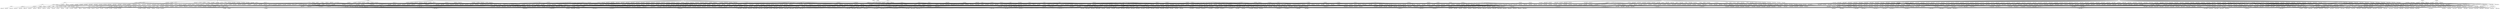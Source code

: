 digraph finite_state_machine {
	rankdir=TB;
	node [shape = ellipse];
	"abba = b" -> "abbb = bbba"
	"abba = b" -> "abbab = bb"
	"abba = b" -> "abbab = babba"
	"abba = b" -> "abbaa = ba"
	"abba = b" -> "aabba = ab"
	"aaaa = bb" -> "abb = bba"
	"aaaa = bb" -> "aaaab = bbb"
	"aaaa = bb" -> "aaaab = baaaa"
	"aaaa = bb" -> "aaaaa = bba"
	"aaaa = bb" -> "aaaaa = abb"
	"aa = bbbbb" -> "aab = baa"
	"a = baba" -> "aba = baa"
	"a = baba" -> "ab = babab"
	"a = baba" -> "aa = babaa"
	"a = baba" -> "aa = baaba"
	"a = baba" -> "aa = ababa"
	"a = baba" -> "a = bbaa"
	"abb = bbab" -> "abbb = bbabb"
	"abb = bbab" -> "abba = bbaba"
	"abb = bbab" -> "aabb = abbab"
	"abab = bbbb" -> "ababb = bbbbb"
	"abab = bbbb" -> "ababb = babab"
	"abab = bbbb" -> "ababa = bbbba"
	"abab = bbbb" -> "aabab = abbbb"
	"abbb = bba" -> "abbbb = bbab"
	"abbb = bba" -> "abbba = bbaa"
	"abbb = bba" -> "aabbb = abba"
	"abbb = bbbbb" -> "abbbb = babbb"
	"aaab = bbbb" -> "aaabb = bbbbb"
	"aaab = bbbb" -> "aaabb = baaab"
	"aaab = bbbb" -> "aaaba = bbbba"
	"aaab = bbbb" -> "aaaab = abbbb"
	"a = b" -> "abbbb = bbbaa"
	"a = b" -> "abbbb = bbaba"
	"a = b" -> "abbbb = babba"
	"a = b" -> "abbbb = baaaa"
	"a = b" -> "abbba = bbbbb"
	"a = b" -> "abbba = bbbab"
	"a = b" -> "abbba = bbabb"
	"a = b" -> "abbba = babbb"
	"a = b" -> "abbba = baaab"
	"a = b" -> "abbb = bbaa"
	"a = b" -> "abbb = baba"
	"a = b" -> "abbb = baaa"
	"a = b" -> "abbab = bbbba"
	"a = b" -> "abbab = bbaaa"
	"a = b" -> "abbab = babaa"
	"a = b" -> "abbab = baaba"
	"a = b" -> "abbaa = bbbbb"
	"a = b" -> "abbaa = bbbab"
	"a = b" -> "abbaa = bbaab"
	"a = b" -> "abbaa = babbb"
	"a = b" -> "abbaa = babab"
	"a = b" -> "abbaa = baabb"
	"a = b" -> "abba = bbab"
	"a = b" -> "abba = babb"
	"a = b" -> "abb = baa"
	"a = b" -> "ababb = bbbba"
	"a = b" -> "ababb = bbaaa"
	"a = b" -> "ababb = babaa"
	"a = b" -> "ababb = baaba"
	"a = b" -> "ababa = bbbbb"
	"a = b" -> "ababa = bbbab"
	"a = b" -> "ababa = bbabb"
	"a = b" -> "ababa = bbaab"
	"a = b" -> "ababa = babbb"
	"a = b" -> "ababa = babab"
	"a = b" -> "ababa = baabb"
	"a = b" -> "abab = bbba"
	"a = b" -> "abab = baaa"
	"a = b" -> "abaab = bbbaa"
	"a = b" -> "abaab = bbaba"
	"a = b" -> "abaab = babba"
	"a = b" -> "abaab = baaaa"
	"a = b" -> "abaaa = bbbbb"
	"a = b" -> "abaaa = bbabb"
	"a = b" -> "abaaa = bbaab"
	"a = b" -> "abaaa = babbb"
	"a = b" -> "abaaa = babab"
	"a = b" -> "abaaa = baabb"
	"a = b" -> "abaaa = baaab"
	"a = b" -> "abaa = bbbb"
	"a = b" -> "abaa = babb"
	"a = b" -> "abaa = baab"
	"a = b" -> "aba = bbb"
	"a = b" -> "aba = bab"
	"a = b" -> "ab = bb"
	"a = b" -> "ab = ba"
	"a = b" -> "aabbb = bbbba"
	"a = b" -> "aabbb = bbaaa"
	"a = b" -> "aabbb = babaa"
	"a = b" -> "aabbb = baaba"
	"a = b" -> "aabba = bbbbb"
	"a = b" -> "aabba = bbbab"
	"a = b" -> "aabba = bbaab"
	"a = b" -> "aabba = babbb"
	"a = b" -> "aabba = babab"
	"a = b" -> "aabba = baabb"
	"a = b" -> "aabb = bbba"
	"a = b" -> "aabb = baaa"
	"a = b" -> "aabab = bbbaa"
	"a = b" -> "aabab = bbaba"
	"a = b" -> "aabab = babba"
	"a = b" -> "aabab = baaaa"
	"a = b" -> "aabaa = bbbab"
	"a = b" -> "aabaa = bbabb"
	"a = b" -> "aabaa = babbb"
	"a = b" -> "aabaa = babab"
	"a = b" -> "aabaa = baaab"
	"a = b" -> "aaba = bbbb"
	"a = b" -> "aaba = bbab"
	"a = b" -> "aaba = baab"
	"a = b" -> "aab = bba"
	"a = b" -> "aaabb = bbbaa"
	"a = b" -> "aaabb = bbaba"
	"a = b" -> "aaabb = babba"
	"a = b" -> "aaabb = baaaa"
	"a = b" -> "aaaba = bbbbb"
	"a = b" -> "aaaba = bbbab"
	"a = b" -> "aaaba = bbabb"
	"a = b" -> "aaaba = bbaab"
	"a = b" -> "aaaba = babab"
	"a = b" -> "aaaba = baabb"
	"a = b" -> "aaaba = baaab"
	"a = b" -> "aaab = bbba"
	"a = b" -> "aaab = bbaa"
	"a = b" -> "aaab = baba"
	"a = b" -> "aaaab = bbbba"
	"a = b" -> "aaaab = bbaaa"
	"a = b" -> "aaaab = babaa"
	"a = b" -> "aaaab = baaba"
	"a = b" -> "aaaaa = bbbbb"
	"a = b" -> "aaaaa = bbbab"
	"a = b" -> "aaaaa = bbaab"
	"a = b" -> "aaaaa = babbb"
	"a = b" -> "aaaaa = babab"
	"a = b" -> "aaaaa = baabb"
	"a = b" -> "aaaaa = baaab"
	"a = b" -> "aaaa = bbab"
	"a = b" -> "aaaa = babb"
	"a = b" -> "aaa = bbb"
	"a = b" -> "aaa = bab"
	"a = b" -> "aa = bb"
	"a = b" -> "aa = ba"
	"a = b" -> "aa = ab"
	"aabb = bb" -> "aabbb = bbb"
	"aabb = bb" -> "aabbb = baabb"
	"aabb = bb" -> "aabba = bba"
	"aabb = bb" -> "aaabb = abb"
	"aaba = abb" -> "aabab = abbb"
	"aaba = abb" -> "aabaa = abba"
	"aaba = abb" -> "aaaba = aabb"
	"a = bbab" -> "abbab = bbaba"
	"a = bbab" -> "abab = bbaa"
	"a = bbab" -> "ab = bbabb"
	"a = bbab" -> "aa = bbaba"
	"a = bbab" -> "aa = abbab"
	"aaba = bbbb" -> "aabab = bbbbb"
	"aaba = bbbb" -> "aabab = baaba"
	"aaba = bbbb" -> "aabaa = bbbba"
	"aaba = bbbb" -> "aaaba = abbbb"
	"a = abaab" -> "aaab = abaa"
	"a = abaab" -> "a = aaabb"
	"aabb = b" -> "aabbb = bb"
	"aabb = b" -> "aabbb = baabb"
	"aabb = b" -> "aabba = ba"
	"aabb = b" -> "aaabb = ab"
	"aaaaa = abbb" -> "aabbb = abbba"
	"aa = aba" -> "abaa = ababa"
	"aa = aba" -> "aaba = abaa"
	"aa = aba" -> "aab = abab"
	"aa = aba" -> "aaa = ababa"
	"aa = aba" -> "aaa = abaa"
	"aa = aba" -> "aaa = aaba"
	"a = baa" -> "abbaa = baaba"
	"a = baa" -> "abaa = baaa"
	"a = baa" -> "aba = abbaa"
	"a = baa" -> "ab = baab"
	"a = baa" -> "aa = baaa"
	"a = baa" -> "aa = abaa"
	"a = baa" -> "a = bbaaa"
	"a = baa" -> "a = babaa"
	"aaa = bba" -> "abbaa = bbbba"
	"aaa = bba" -> "abba = bbaa"
	"aaa = bba" -> "abaaa = abbba"
	"aaa = bba" -> "aabba = bbbba"
	"aaa = bba" -> "aaab = bbab"
	"aaa = bba" -> "aaaaa = bbbba"
	"aaa = bba" -> "aaaa = bbaa"
	"aaa = bba" -> "aaaa = abba"
	"abbb = bbba" -> "abbbb = bbbab"
	"abbb = bbba" -> "abbba = bbbaa"
	"abbb = bbba" -> "aabbb = bbbaa"
	"abbb = bbba" -> "aabbb = abbba"
	"abbab = bb" -> "abbbb = bbbab"
	"aaab = bba" -> "aaabb = bbab"
	"aaab = bba" -> "aaaba = bbaa"
	"aaab = bba" -> "aaaab = abba"
	"abb = ba" -> "abbbb = bba"
	"abb = ba" -> "abbba = baabb"
	"abb = ba" -> "abbb = bab"
	"abb = ba" -> "abba = baa"
	"abb = ba" -> "ababb = baa"
	"abb = ba" -> "ababb = abba"
	"abb = ba" -> "aabb = aba"
	"abaa = b" -> "abab = bbaa"
	"abaa = b" -> "abaab = bb"
	"abaa = b" -> "abaab = babaa"
	"abaa = b" -> "abaaa = ba"
	"abaa = b" -> "aabaa = ab"
	"a = bbb" -> "abbbb = baa"
	"a = bbb" -> "aba = bbbab"
	"a = bbb" -> "aba = bbabb"
	"a = bbb" -> "aba = babbb"
	"a = bbb" -> "aba = abbbb"
	"a = bbb" -> "ab = bbbb"
	"a = bbb" -> "ab = ba"
	"a = bbb" -> "aab = bbbba"
	"a = bbb" -> "aaa = bbaab"
	"a = bbb" -> "aaa = babab"
	"a = bbb" -> "aaa = baabb"
	"a = bbb" -> "aa = bbba"
	"a = bbb" -> "aa = bbab"
	"a = bbb" -> "aa = babb"
	"a = bbb" -> "aa = abbb"
	"aabb = bba" -> "aabbb = bbab"
	"aabb = bba" -> "aabba = bbaa"
	"aabb = bba" -> "aaabb = abba"
	"aab = ababa" -> "aabba = abaab"
	"ab = bba" -> "abbba = bbaab"
	"ab = bba" -> "abb = bbbba"
	"ab = bba" -> "abb = bbab"
	"ab = bba" -> "abab = abbba"
	"ab = bba" -> "aba = bbaa"
	"ab = bba" -> "aab = bbaba"
	"ab = bba" -> "aab = abba"
	"aaab = bbaa" -> "aaabb = bbaab"
	"aaab = bbaa" -> "aaaba = bbaaa"
	"aaab = bbaa" -> "aaaab = abbaa"
	"abb = abbb" -> "abbb = abbbb"
	"abb = abbb" -> "abba = abbba"
	"abb = abbb" -> "abb = abbbb"
	"abb = abbb" -> "aabb = aabbb"
	"aabb = bbbbb" -> "aabbb = baabb"
	"aaaa = baa" -> "abbaa = bbaaa"
	"aaaa = baa" -> "abbaa = babaa"
	"aaaa = baa" -> "abaaa = bbaa"
	"aaaa = baa" -> "abaa = baaa"
	"aaaa = baa" -> "aabaa = bbaa"
	"aaaa = baa" -> "aaaab = baab"
	"aaaa = baa" -> "aaaaa = baaa"
	"aaaa = baa" -> "aaaaa = abaa"
	"abbb = baa" -> "abbbb = baab"
	"abbb = baa" -> "abbba = baaa"
	"abbb = baa" -> "aabbb = abaa"
	"ab = baaa" -> "abb = baaab"
	"ab = baaa" -> "aba = baaaa"
	"ab = baaa" -> "aab = abaaa"
	"a = baabb" -> "aaabb = baaba"
	"abb = babb" -> "abbb = babbb"
	"abb = babb" -> "abba = babba"
	"abb = babb" -> "abb = bbabb"
	"abb = babb" -> "ababb = baabb"
	"abb = babb" -> "aabb = baabb"
	"abb = babb" -> "aabb = ababb"
	"abaa = abbb" -> "abaab = abbbb"
	"abaa = abbb" -> "abaaa = abbba"
	"abaa = abbb" -> "aabaa = aabbb"
	"aaab = baab" -> "aaabb = baabb"
	"aaab = baab" -> "aaaba = baaba"
	"aaab = baab" -> "aaaab = abaab"
	"aaaaa = bbaa" -> "abbaa = bbaaa"
	"ab = baa" -> "abbaa = baaab"
	"ab = baa" -> "abb = babaa"
	"ab = baa" -> "abb = baab"
	"ab = baa" -> "abab = abbaa"
	"ab = baa" -> "aba = baaa"
	"ab = baa" -> "aab = baaaa"
	"ab = baa" -> "aab = abaa"
	"aaba = aba" -> "aabab = abab"
	"aaba = aba" -> "aabaa = abaa"
	"aaba = aba" -> "aaaba = aba"
	"aaba = aba" -> "aaaba = aaba"
	"aaab = aabb" -> "aaabb = aabbb"
	"aaab = aabb" -> "aaaba = aabba"
	"aaab = aabb" -> "aaaab = aabbb"
	"aaab = aabb" -> "aaaab = aaabb"
	"abba = bbb" -> "abbab = bbbb"
	"abba = bbb" -> "abbab = babba"
	"abba = bbb" -> "abbaa = bbba"
	"abba = bbb" -> "aabba = abbb"
	"aaaba = b" -> "aaabb = baaba"
	"aa = babba" -> "aabba = babaa"
	"abbab = b" -> "abbb = bbab"
	"abbab = b" -> "aabbb = b"
	"aaaaa = ba" -> "abbba = bbbaa"
	"aaaaa = ba" -> "abbba = bbaba"
	"aaaaa = ba" -> "abbba = babba"
	"aaaaa = ba" -> "abbab = babab"
	"aaaaa = ba" -> "abba = bbaa"
	"aaaaa = ba" -> "abba = baba"
	"aaaaa = ba" -> "aba = baa"
	"aaaaa = ba" -> "aabba = babaa"
	"aaaaa = ba" -> "aabba = baaba"
	"aaaaa = ba" -> "aabba = ababa"
	"a = aaa" -> "aba = abaaa"
	"a = aaa" -> "aaaba = abaaa"
	"a = aaa" -> "aaab = ab"
	"a = aaa" -> "aa = aaaa"
	"a = aaa" -> "a = aaaaa"
	"aa = bbab" -> "abbab = bbaba"
	"aa = bbab" -> "aabab = bbaaa"
	"aa = bbab" -> "aab = bbabb"
	"aa = bbab" -> "aaa = bbaba"
	"aa = bbab" -> "aaa = abbab"
	"aaa = bbbbb" -> "aaab = baaa"
	"aaa = abab" -> "aabab = ababa"
	"aaa = abab" -> "aaab = ababb"
	"aaa = abab" -> "aaaab = abaaa"
	"aaa = abab" -> "aaaa = ababa"
	"aaa = abab" -> "aaaa = aabab"
	"abb = b" -> "abbb = bb"
	"abb = b" -> "abbb = babb"
	"abb = b" -> "abbab = baabb"
	"abb = b" -> "abba = ba"
	"abb = b" -> "ababb = b"
	"abb = b" -> "ababb = abb"
	"abb = b" -> "aabbb = b"
	"abb = b" -> "aabb = ab"
	"ab = bbb" -> "abbbb = baab"
	"ab = bbb" -> "abbab = bbaab"
	"ab = bbb" -> "abb = bbbb"
	"ab = bbb" -> "abb = bab"
	"ab = bbb" -> "ababb = bbaab"
	"ab = bbb" -> "ababa = baaba"
	"ab = bbb" -> "abab = bbabb"
	"ab = bbb" -> "abab = babbb"
	"ab = bbb" -> "abab = baab"
	"ab = bbb" -> "abab = abbbb"
	"ab = bbb" -> "abaab = baaab"
	"ab = bbb" -> "aba = bbba"
	"ab = bbb" -> "aabb = bbbab"
	"ab = bbb" -> "aabab = baaab"
	"ab = bbb" -> "aabab = abaab"
	"ab = bbb" -> "aab = bbbbb"
	"ab = bbb" -> "aab = bbab"
	"ab = bbb" -> "aab = babb"
	"ab = bbb" -> "aab = abbb"
	"ab = bbb" -> "aaabb = baaab"
	"ab = bbb" -> "aaab = bbaab"
	"ab = bbb" -> "aaab = babab"
	"ab = bbb" -> "aaab = baabb"
	"aa = bab" -> "ababb = baaa"
	"aa = bab" -> "abab = baba"
	"aa = bab" -> "abaa = abbab"
	"aa = bab" -> "aab = babb"
	"aa = bab" -> "aaab = bbaba"
	"aa = bab" -> "aaab = baaa"
	"aa = bab" -> "aaa = baba"
	"aa = bab" -> "aaa = abab"
	"abaa = baaa" -> "abaab = baaab"
	"abaa = baaa" -> "abaaa = baaaa"
	"abaa = baaa" -> "aabaa = baaaa"
	"abaa = baaa" -> "aabaa = abaaa"
	"aaaaa = baaa" -> "abaaa = baaaa"
	"aab = bbab" -> "aabb = bbabb"
	"aab = bbab" -> "aaba = bbaba"
	"aab = bbab" -> "aaab = abbab"
	"aa = aaa" -> "abaa = abaaa"
	"aa = aaa" -> "aaab = aab"
	"aa = aaa" -> "aaa = aaaa"
	"aa = aaa" -> "aa = aaaaa"
	"aa = aaa" -> "aa = aaaa"
	"abb = baba" -> "abbba = baabb"
	"abb = baba" -> "abbb = babab"
	"abb = baba" -> "abba = babaa"
	"abb = baba" -> "aabb = ababa"
	"aaab = b" -> "aaabb = bb"
	"aaab = b" -> "aaabb = baaab"
	"aaab = b" -> "aaaba = ba"
	"aaab = b" -> "aaaab = ab"
	"aaaba = ab" -> "aaabb = ababa"
	"aaaa = ab" -> "abbab = abbba"
	"aaaa = ab" -> "ababb = abbba"
	"aaaa = ab" -> "ababb = abbab"
	"aaaa = ab" -> "ababa = abbaa"
	"aaaa = ab" -> "abab = abba"
	"aaaa = ab" -> "abaab = abbaa"
	"aaaa = ab" -> "abaaa = abb"
	"aaaa = ab" -> "aabbb = abbba"
	"aaaa = ab" -> "aabb = abba"
	"aaaa = ab" -> "aabab = abbaa"
	"aaaa = ab" -> "aabaa = abb"
	"aaaa = ab" -> "aab = aba"
	"aaaa = ab" -> "aaaba = abb"
	"aaaa = ab" -> "aaaab = abb"
	"aaaa = ab" -> "aaaaa = aba"
	"aaaa = ab" -> "aaaaa = aab"
	"aaa = abb" -> "abbaa = abbbb"
	"aaa = abb" -> "abaaa = ababb"
	"aaa = abb" -> "aabba = abbbb"
	"aaa = abb" -> "aabb = abba"
	"aaa = abb" -> "aaab = abbb"
	"aaa = abb" -> "aaaaa = abbbb"
	"aaa = abb" -> "aaaa = abba"
	"aaa = abb" -> "aaaa = aabb"
	"a = babba" -> "abbab = babab"
	"a = babba" -> "abba = bbaa"
	"a = babba" -> "abba = baba"
	"a = babba" -> "aba = baa"
	"a = babba" -> "aabba = babaa"
	"a = babba" -> "aabba = baaba"
	"a = babba" -> "aabba = ababa"
	"a = babba" -> "a = bbbaa"
	"a = babba" -> "a = bbaba"
	"abbb = baab" -> "abbbb = baabb"
	"abbb = baab" -> "abbba = baaba"
	"abbb = baab" -> "aabbb = abaab"
	"abbb = ba" -> "abbbb = bab"
	"abbb = ba" -> "abbba = baa"
	"abbb = ba" -> "aabbb = aba"
	"abab = bbba" -> "ababb = bbbab"
	"abab = bbba" -> "ababa = bbbaa"
	"abab = bbba" -> "aabab = abbba"
	"abab = baba" -> "ababb = bbaba"
	"abab = baba" -> "ababb = babab"
	"abab = baba" -> "ababa = babaa"
	"abab = baba" -> "aabab = babaa"
	"abab = baba" -> "aabab = ababa"
	"ab = ababa" -> "abbab = abbba"
	"ab = ababa" -> "ababb = abbba"
	"ab = ababa" -> "ababb = abbab"
	"ab = ababa" -> "ababa = abbaa"
	"ab = ababa" -> "abab = abba"
	"ab = ababa" -> "ab = abbaa"
	"ab = ababa" -> "aabab = aabba"
	"aaaaa = ab" -> "abbab = abbba"
	"aaaaa = ab" -> "ababb = abbba"
	"aaaaa = ab" -> "ababb = abbab"
	"aaaaa = ab" -> "ababa = abbaa"
	"aaaaa = ab" -> "abab = abba"
	"aaaaa = ab" -> "abaab = abbaa"
	"aaaaa = ab" -> "aabbb = abbba"
	"aaaaa = ab" -> "aabb = abba"
	"aaaaa = ab" -> "aabab = abbaa"
	"aaaaa = ab" -> "aab = aba"
	"aaaa = bbab" -> "abbab = bbaba"
	"aaaa = bbab" -> "aaaab = bbabb"
	"aaaa = bbab" -> "aaaaa = bbaba"
	"aaaa = bbab" -> "aaaaa = abbab"
	"aab = abb" -> "abaab = ababb"
	"aab = abb" -> "aabb = abbb"
	"aab = abb" -> "aaba = abba"
	"aab = abb" -> "aaab = abbb"
	"aab = abb" -> "aaab = aabb"
	"aab = abb" -> "aaaab = abbbb"
	"aaa = b" -> "abbaa = bbb"
	"aaa = b" -> "abb = baaaa"
	"aaa = b" -> "ababa = bbb"
	"aaa = b" -> "abaaa = bab"
	"aaa = b" -> "abaa = bb"
	"aaa = b" -> "ab = ba"
	"aaa = b" -> "aabba = bbb"
	"aaa = b" -> "aabaa = bab"
	"aaa = b" -> "aaba = bb"
	"aaa = b" -> "aaaba = bab"
	"aaa = b" -> "aaab = bb"
	"aaa = b" -> "aaaab = bba"
	"aaa = b" -> "aaaa = ba"
	"aaa = b" -> "aaaa = ab"
	"aa = abaa" -> "aabaa = abaaa"
	"aa = abaa" -> "aab = abaab"
	"aa = abaa" -> "aaa = abaaa"
	"aa = abaa" -> "aaa = aabaa"
	"a = aaba" -> "aabab = ab"
	"a = aaba" -> "aaaba = aabaa"
	"a = aaba" -> "aa = aabaa"
	"a = aaba" -> "aa = aaaba"
	"aaab = bb" -> "aaabb = bbb"
	"aaab = bb" -> "aaabb = baaab"
	"aaab = bb" -> "aaaba = bba"
	"aaab = bb" -> "aaaab = abb"
	"abab = abb" -> "abbab = abbb"
	"abab = abb" -> "ababb = abbb"
	"abab = abb" -> "ababb = abbab"
	"abab = abb" -> "ababa = abba"
	"abab = abb" -> "aabab = aabb"
	"aa = bbba" -> "abbba = bbbaa"
	"aa = bbba" -> "aab = bbbab"
	"aa = bbba" -> "aaa = bbbaa"
	"aa = bbba" -> "aaa = abbba"
	"aa = abbb" -> "aabbb = abbba"
	"aa = abbb" -> "aab = abbbb"
	"aa = abbb" -> "aaa = abbba"
	"aa = abbb" -> "aaa = aabbb"
	"aaba = bbba" -> "aabab = bbbab"
	"aaba = bbba" -> "aabaa = bbbaa"
	"aaba = bbba" -> "aaaba = abbba"
	"ab = ba" -> "abbba = bbaab"
	"ab = ba" -> "abbba = babab"
	"ab = ba" -> "abbba = baabb"
	"ab = ba" -> "abbb = bbba"
	"ab = ba" -> "abbab = bbbaa"
	"ab = ba" -> "abbab = bbaba"
	"ab = ba" -> "abbab = babba"
	"ab = ba" -> "abbab = abbba"
	"ab = ba" -> "abbaa = baaab"
	"ab = ba" -> "abba = baab"
	"ab = ba" -> "abb = bba"
	"ab = ba" -> "abb = bab"
	"ab = ba" -> "ababb = bbbaa"
	"ab = ba" -> "ababb = babba"
	"ab = ba" -> "ababa = baaab"
	"ab = ba" -> "abab = bbaa"
	"ab = ba" -> "abab = baba"
	"ab = ba" -> "abab = abba"
	"ab = ba" -> "abaab = bbaaa"
	"ab = ba" -> "abaab = babaa"
	"ab = ba" -> "abaab = baaba"
	"ab = ba" -> "aba = baa"
	"ab = ba" -> "aabbb = bbaba"
	"ab = ba" -> "aabbb = babba"
	"ab = ba" -> "aabba = baaab"
	"ab = ba" -> "aabb = baba"
	"ab = ba" -> "aabab = bbaaa"
	"ab = ba" -> "aabab = baaba"
	"ab = ba" -> "aab = baa"
	"ab = ba" -> "aab = aba"
	"ab = ba" -> "aaabb = babaa"
	"ab = ba" -> "aaabb = baaba"
	"ab = ba" -> "aaab = baaa"
	"aaba = bbab" -> "aabab = bbabb"
	"aaba = bbab" -> "aabaa = bbaba"
	"aaba = bbab" -> "aaaba = abbab"
	"aaa = aab" -> "abaaa = abaab"
	"aaa = aab" -> "aabba = aabbb"
	"aaa = aab" -> "aabab = aabba"
	"aaa = aab" -> "aabaa = aabbb"
	"aaa = aab" -> "aabaa = aabab"
	"aaa = aab" -> "aaba = aabb"
	"aaa = aab" -> "aaabb = aabaa"
	"aaa = aab" -> "aaaba = aabbb"
	"aaa = aab" -> "aaaba = aabab"
	"aaa = aab" -> "aaab = aabb"
	"aaa = aab" -> "aaab = aaba"
	"aaa = aab" -> "aaaab = aabba"
	"aaa = aab" -> "aaaaa = aabbb"
	"aaa = aab" -> "aaaaa = aabab"
	"aaa = aab" -> "aaaa = aabb"
	"aaa = aab" -> "aaaa = aaba"
	"aaa = aab" -> "aaaa = aaab"
	"aba = b" -> "abbba = bbb"
	"aba = b" -> "abbba = babab"
	"aba = b" -> "abb = bba"
	"aba = b" -> "abb = babaa"
	"aba = b" -> "abab = bb"
	"aba = b" -> "abab = baba"
	"aba = b" -> "abaab = baaba"
	"aba = b" -> "abaa = ba"
	"aba = b" -> "aabab = bba"
	"aba = b" -> "aabaa = b"
	"aba = b" -> "aaba = ab"
	"aaab = bbb" -> "aaabb = bbbb"
	"aaab = bbb" -> "aaabb = baaab"
	"aaab = bbb" -> "aaaba = bbba"
	"aaab = bbb" -> "aaaab = abbb"
	"aaa = bab" -> "ababb = baaaa"
	"aaa = bab" -> "abab = baba"
	"aaa = bab" -> "abaaa = abbab"
	"aaa = bab" -> "aaab = babb"
	"aaa = bab" -> "aaaab = bbaba"
	"aaa = bab" -> "aaaab = baaaa"
	"aaa = bab" -> "aaaa = baba"
	"aaa = bab" -> "aaaa = abab"
	"ababa = ba" -> "abbba = bbaba"
	"ababa = ba" -> "abbba = babba"
	"ababa = ba" -> "abbab = babab"
	"ababa = ba" -> "abbaa = babaa"
	"ababa = ba" -> "abba = baba"
	"ababa = ba" -> "aabba = ba"
	"ababa = ba" -> "aabba = ababa"
	"aba = abba" -> "abab = abbab"
	"aba = abba" -> "abaa = abbaa"
	"aba = abba" -> "aaba = aabba"
	"aabaa = ab" -> "aabab = abbaa"
	"aa = abbab" -> "aabab = abbaa"
	"aabb = bbaa" -> "aabbb = bbaab"
	"aabb = bbaa" -> "aabba = bbaaa"
	"aabb = bbaa" -> "aaabb = abbaa"
	"abbab = ba" -> "abbba = babab"
	"abab = ba" -> "abba = baab"
	"abab = ba" -> "ababb = bab"
	"abab = ba" -> "ababa = baa"
	"abab = ba" -> "aabab = aba"
	"aabb = ba" -> "aabbb = bab"
	"aabb = ba" -> "aabba = baa"
	"aabb = ba" -> "aaabb = aba"
	"a = bbabb" -> "ababb = bbaba"
	"a = bbabb" -> "aabb = bbaa"
	"aaaa = bbba" -> "abbba = bbbaa"
	"aaaa = bbba" -> "aaaab = bbbab"
	"aaaa = bbba" -> "aaaaa = bbbaa"
	"aaaa = bbba" -> "aaaaa = abbba"
	"aba = bab" -> "abbab = babba"
	"aba = bab" -> "ababa = abbab"
	"aba = bab" -> "abab = babb"
	"aba = bab" -> "abaab = baaba"
	"aba = bab" -> "abaaa = bbbab"
	"aba = bab" -> "abaa = bbab"
	"aba = bab" -> "abaa = baba"
	"aba = bab" -> "aaba = babb"
	"aba = bab" -> "aaba = abab"
	"aba = bab" -> "aaaba = babbb"
	"a = bab" -> "abbab = babba"
	"a = bab" -> "ababb = baa"
	"a = bab" -> "ababa = baaab"
	"a = bab" -> "abab = baba"
	"a = bab" -> "aba = abbab"
	"a = bab" -> "ab = babb"
	"a = bab" -> "aab = bbaba"
	"a = bab" -> "aab = baa"
	"a = bab" -> "aaa = baaab"
	"a = bab" -> "aa = baba"
	"a = bab" -> "aa = abab"
	"a = bab" -> "a = bbabb"
	"aaa = bbbb" -> "abbbb = bbbba"
	"aaa = bbbb" -> "aaab = bbbbb"
	"aaa = bbbb" -> "aaab = baaa"
	"aaa = bbbb" -> "aaaa = bbbba"
	"aaa = bbbb" -> "aaaa = abbbb"
	"aaa = baba" -> "ababa = babaa"
	"aaa = baba" -> "aaaba = baaaa"
	"aaa = baba" -> "aaab = babab"
	"aaa = baba" -> "aaaa = babaa"
	"aaa = baba" -> "aaaa = ababa"
	"ababa = b" -> "abb = bba"
	"aba = bb" -> "abbb = bbba"
	"aba = bb" -> "abbb = babaa"
	"aba = bb" -> "ababa = abbb"
	"aba = bb" -> "abab = bbb"
	"aba = bb" -> "abab = baba"
	"aba = bb" -> "abaa = bba"
	"aba = bb" -> "aabab = bbba"
	"aba = bb" -> "aaba = abb"
	"aabb = abbb" -> "aabbb = abbbb"
	"aabb = abbb" -> "aabba = abbba"
	"aabb = abbb" -> "aaabb = abbbb"
	"aabb = abbb" -> "aaabb = aabbb"
	"aab = bba" -> "abaab = abbba"
	"aab = bba" -> "aabb = bbab"
	"aab = bba" -> "aabab = bbbba"
	"aab = bba" -> "aaba = bbaa"
	"aab = bba" -> "aaab = abba"
	"aab = bba" -> "aaaab = bbaba"
	"abb = bbbbb" -> "abbb = babb"
	"abb = bbbbb" -> "ababb = baabb"
	"abb = bbbbb" -> "aabbb = baabb"
	"abaa = bbaa" -> "abaab = bbaab"
	"abaa = bbaa" -> "abaaa = bbaaa"
	"abaa = bbaa" -> "aabaa = abbaa"
	"aaaa = aba" -> "aaba = abaa"
	"aaaa = aba" -> "aaaab = abab"
	"aaaa = aba" -> "aaaaa = abaa"
	"aaaa = aba" -> "aaaaa = aaba"
	"a = abb" -> "ababb = abbba"
	"a = abb" -> "aba = ababb"
	"a = abb" -> "ab = abbb"
	"a = abb" -> "aabb = abba"
	"a = abb" -> "aa = abba"
	"a = abb" -> "aa = aabb"
	"a = abb" -> "a = abbbb"
	"aba = baa" -> "abbaa = bbaaa"
	"aba = baa" -> "abbaa = babaa"
	"aba = baa" -> "abbaa = baaba"
	"aba = baa" -> "ababb = baabb"
	"aba = baa" -> "ababa = bbaaa"
	"aba = baa" -> "ababa = babaa"
	"aba = baa" -> "ababa = baaba"
	"aba = baa" -> "ababa = abbaa"
	"aba = baa" -> "abab = baab"
	"aba = baa" -> "abaa = baaa"
	"aba = baa" -> "aaba = baaa"
	"aba = baa" -> "aaba = abaa"
	"aba = baa" -> "aaaba = baaaa"
	"ab = baab" -> "abb = baabb"
	"ab = baab" -> "abaab = baaab"
	"ab = baab" -> "aba = baaba"
	"ab = baab" -> "aab = baaab"
	"ab = baab" -> "aab = abaab"
	"abba = baab" -> "abbab = baabb"
	"abba = baab" -> "abbaa = baaba"
	"abba = baab" -> "aabba = abaab"
	"abab = bbaa" -> "ababb = bbaab"
	"abab = bbaa" -> "ababa = bbaaa"
	"abab = bbaa" -> "aabab = abbaa"
	"aab = abab" -> "aabb = ababb"
	"aab = abab" -> "aabab = abaab"
	"aab = abab" -> "aaba = ababa"
	"aab = abab" -> "aaab = abaab"
	"aab = abab" -> "aaab = aabab"
	"aaa = bbaa" -> "abbaa = bbaaa"
	"aaa = bbaa" -> "aaab = bbaab"
	"aaa = bbaa" -> "aaaa = bbaaa"
	"aaa = bbaa" -> "aaaa = abbaa"
	"aaa = abbb" -> "aabbb = abbba"
	"aaa = abbb" -> "aaab = abbbb"
	"aaa = abbb" -> "aaaa = abbba"
	"aaa = abbb" -> "aaaa = aabbb"
	"aaab = baaa" -> "aaabb = bbaaa"
	"aaab = baaa" -> "aaabb = baaab"
	"aaab = baaa" -> "aaaba = baaaa"
	"aaab = baaa" -> "aaaab = abaaa"
	"aa = abba" -> "aabba = abbaa"
	"aa = abba" -> "aab = abbab"
	"aa = abba" -> "aaa = abbaa"
	"aa = abba" -> "aaa = aabba"
	"aab = bbbb" -> "aabb = bbbbb"
	"aab = bbbb" -> "aabb = baab"
	"aab = bbbb" -> "aaba = bbbba"
	"aab = bbbb" -> "aaab = abbbb"
	"aab = bb" -> "abaab = abbb"
	"aab = bb" -> "aabb = bbb"
	"aab = bb" -> "aabb = baab"
	"aab = bb" -> "aaba = bba"
	"aab = bb" -> "aaab = abb"
	"aab = bb" -> "aaaab = bbb"
	"aab = bb" -> "aaaab = baab"
	"abba = abbb" -> "abbab = abbbb"
	"abba = abbb" -> "abbaa = abbba"
	"abba = abbb" -> "aabba = aabbb"
	"aab = abbb" -> "aabb = abbbb"
	"aab = abbb" -> "aaba = abbba"
	"aab = abbb" -> "aaab = aabbb"
	"abaa = abba" -> "abaab = abbab"
	"abaa = abba" -> "abaaa = abbaa"
	"abaa = abba" -> "aabaa = aabba"
	"aaaa = bba" -> "abba = bbaa"
	"aaaa = bba" -> "aaaab = bbab"
	"aaaa = bba" -> "aaaaa = bbaa"
	"aaaa = bba" -> "aaaaa = abba"
	"aaa = babab" -> "aaaab = baaaa"
	"abab = b" -> "abbab = bb"
	"abab = b" -> "abb = bab"
	"abab = b" -> "ababb = bb"
	"abab = b" -> "ababa = ba"
	"abab = b" -> "aabb = b"
	"abab = b" -> "aabab = ab"
	"abaa = abab" -> "abaab = ababb"
	"abaa = abab" -> "abaaa = ababa"
	"abaa = abab" -> "aabaa = aabab"
	"aa = bbabb" -> "aaabb = bbaaa"
	"aa = babab" -> "aaab = baaa"
	"aba = baaa" -> "abab = baaab"
	"aba = baaa" -> "abaa = baaaa"
	"aba = baaa" -> "aaba = abaaa"
	"aaaa = babb" -> "ababb = babba"
	"aaaa = babb" -> "aaaab = babbb"
	"aaaa = babb" -> "aaaaa = babba"
	"aaaa = babb" -> "aaaaa = ababb"
	"aaa = baaa" -> "abaaa = baaaa"
	"aaa = baaa" -> "aaab = baaab"
	"aaa = baaa" -> "aaaa = baaaa"
	"aaa = baaa" -> "aaaa = abaaa"
	"aaa = baaa" -> "aaa = bbaaa"
	"aab = bbaa" -> "aabb = bbaab"
	"aab = bbaa" -> "aaba = bbaaa"
	"aab = bbaa" -> "aaab = abbaa"
	"aaaaa = aba" -> "aaba = abaa"
	"aaa = aaab" -> "aaab = aaabb"
	"aaa = aaab" -> "aaaab = aaaba"
	"aaa = aaab" -> "aaaa = aaaba"
	"aaa = aaab" -> "aaaa = aaaab"
	"aaa = aaab" -> "aaa = aaabb"
	"aabb = baba" -> "aabbb = babab"
	"aabb = baba" -> "aabba = babaa"
	"aabb = baba" -> "aaabb = ababa"
	"abb = babab" -> "abbab = baabb"
	"aaaa = baab" -> "abaab = baaba"
	"aaaa = baab" -> "aaaab = baabb"
	"aaaa = baab" -> "aaaaa = baaba"
	"aaaa = baab" -> "aaaaa = abaab"
	"ab = aba" -> "abbb = abbba"
	"ab = aba" -> "abbab = abbba"
	"ab = aba" -> "abb = abba"
	"ab = aba" -> "ababa = abbaa"
	"ab = aba" -> "ababa = abb"
	"ab = aba" -> "abab = abbaa"
	"ab = aba" -> "abab = abba"
	"ab = aba" -> "abab = abb"
	"ab = aba" -> "abab = ababa"
	"ab = aba" -> "abaab = abba"
	"ab = aba" -> "abaab = ababa"
	"ab = aba" -> "aba = abaa"
	"ab = aba" -> "ab = abaaa"
	"ab = aba" -> "ab = abaa"
	"ab = aba" -> "aab = aaba"
	"aabaa = bb" -> "aabbb = bbbaa"
	"a = aabaa" -> "aaba = abaa"
	"a = aabaa" -> "a = abaaa"
	"a = aabaa" -> "a = aaaba"
	"abab = bbb" -> "abbbb = bbbab"
	"abab = bbb" -> "ababb = bbbb"
	"abab = bbb" -> "ababb = babab"
	"abab = bbb" -> "ababa = bbba"
	"abab = bbb" -> "aabab = abbb"
	"aaba = abba" -> "aabab = abbab"
	"aaba = abba" -> "aabaa = abbaa"
	"aaba = abba" -> "aaaba = aabba"
	"aaaa = bbbbb" -> "aaaab = baaaa"
	"aaa = bbab" -> "abbab = bbaba"
	"aaa = bbab" -> "aaab = bbabb"
	"aaa = bbab" -> "aaaa = bbaba"
	"aaa = bbab" -> "aaaa = abbab"
	"aaaaa = b" -> "ab = ba"
	"abba = bab" -> "abbab = babb"
	"abba = bab" -> "abbaa = baba"
	"abba = bab" -> "aabba = abab"
	"abb = bbba" -> "abbb = bbbab"
	"abb = bbba" -> "abba = bbbaa"
	"abb = bbba" -> "aabb = abbba"
	"aaab = ab" -> "aaabb = abb"
	"aaab = ab" -> "aaaba = aba"
	"aaab = ab" -> "aaaab = aab"
	"aaab = aaba" -> "aaabb = aabab"
	"aaab = aaba" -> "aaaba = aabaa"
	"aaab = aaba" -> "aaaab = aabaa"
	"aaab = aaba" -> "aaaab = aaaba"
	"a = abab" -> "ab = ababb"
	"a = abab" -> "aab = aba"
	"a = abab" -> "aa = ababa"
	"a = abab" -> "aa = abaab"
	"a = abab" -> "aa = aabab"
	"a = abab" -> "a = aabb"
	"abaaa = ba" -> "ababa = bbaaa"
	"aaa = baab" -> "abaab = baaba"
	"aaa = baab" -> "aaab = baabb"
	"aaa = baab" -> "aaaa = baaba"
	"aaa = baab" -> "aaaa = abaab"
	"a = baaa" -> "abaaa = baaaa"
	"a = baaa" -> "ab = baaab"
	"a = baaa" -> "aa = baaaa"
	"a = baaa" -> "aa = abaaa"
	"abb = bba" -> "abbbb = bbbba"
	"abb = bba" -> "abbb = bbab"
	"abb = bba" -> "abba = bbaa"
	"abb = bba" -> "ababb = bbaba"
	"abb = bba" -> "ababb = abbba"
	"abb = bba" -> "aabb = bbaa"
	"abb = bba" -> "aabb = abba"
	"abb = bba" -> "aaabb = bbaaa"
	"aab = abba" -> "aabb = abbab"
	"aab = abba" -> "aaba = abbaa"
	"aab = abba" -> "aaab = aabba"
	"aaab = aba" -> "aaabb = abab"
	"aaab = aba" -> "aaaba = abaa"
	"aaab = aba" -> "aaaab = aaba"
	"aba = bbaa" -> "abab = bbaab"
	"aba = bbaa" -> "abaa = bbaaa"
	"aba = bbaa" -> "aaba = abbaa"
	"aabb = bbb" -> "aabbb = bbbb"
	"aabb = bbb" -> "aabbb = baabb"
	"aabb = bbb" -> "aabba = bbba"
	"aabb = bbb" -> "aaabb = abbb"
	"aab = abaa" -> "aabb = abaab"
	"aab = abaa" -> "aaba = abaaa"
	"aab = abaa" -> "aaab = aabaa"
	"aaab = abb" -> "aaabb = abbb"
	"aaab = abb" -> "aaaba = abba"
	"aaab = abb" -> "aaaab = aabb"
	"abaa = baab" -> "abaab = baabb"
	"abaa = baab" -> "abaaa = baaba"
	"abaa = baab" -> "aabaa = baabb"
	"abaa = baab" -> "aabaa = abaab"
	"aaaaa = aaab" -> "aaaab = aaaba"
	"a = ba" -> "abbba = bbaa"
	"a = ba" -> "abbba = babba"
	"a = ba" -> "abbba = baba"
	"a = ba" -> "abbba = baa"
	"a = ba" -> "abba = bbbaa"
	"a = ba" -> "abba = bbaba"
	"a = ba" -> "abba = baba"
	"a = ba" -> "abba = baa"
	"a = ba" -> "abba = abbba"
	"a = ba" -> "ababa = baaa"
	"a = ba" -> "abaa = baaba"
	"a = ba" -> "aba = bbbaa"
	"a = ba" -> "aba = bbaa"
	"a = ba" -> "aba = babba"
	"a = ba" -> "aba = baa"
	"a = ba" -> "aba = abba"
	"a = ba" -> "ab = bab"
	"a = ba" -> "aabba = baaba"
	"a = ba" -> "aabba = baaa"
	"a = ba" -> "aabba = ababa"
	"a = ba" -> "aaba = bbaaa"
	"a = ba" -> "aaba = babaa"
	"a = ba" -> "aaa = baaba"
	"a = ba" -> "aa = bbaba"
	"a = ba" -> "aa = babba"
	"a = ba" -> "aa = baba"
	"a = ba" -> "aa = baa"
	"a = ba" -> "aa = aba"
	"a = ba" -> "a = bbba"
	"a = ba" -> "a = bba"
	"abbb = bb" -> "abbbb = bbb"
	"abbb = bb" -> "abbbb = babbb"
	"abbb = bb" -> "abbba = bba"
	"abbb = bb" -> "aabbb = abb"
	"ab = bbaa" -> "abb = bbaab"
	"ab = bbaa" -> "aba = bbaaa"
	"ab = bbaa" -> "aab = abbaa"
	"aaba = abaa" -> "aabab = abaab"
	"aaba = abaa" -> "aabaa = abaaa"
	"aaba = abaa" -> "aaaba = abaaa"
	"aaba = abaa" -> "aaaba = aabaa"
	"abb = baa" -> "abbbb = babaa"
	"abb = baa" -> "abbb = baab"
	"abb = baa" -> "abba = baaa"
	"abb = baa" -> "ababb = baaaa"
	"abb = baa" -> "ababb = abbaa"
	"abb = baa" -> "aabb = abaa"
	"aaaa = b" -> "abaaa = bb"
	"aaaa = b" -> "ab = ba"
	"aaaa = b" -> "aabaa = bb"
	"aaaa = b" -> "aaaba = bb"
	"aaaa = b" -> "aaaab = bb"
	"aaaa = b" -> "aaaaa = ba"
	"aaaa = b" -> "aaaaa = ab"
	"ab = abbb" -> "abb = abbbb"
	"ab = abbb" -> "aba = abbba"
	"ab = abbb" -> "aab = aabbb"
	"aba = bbba" -> "abab = bbbab"
	"aba = bbba" -> "abaa = bbbaa"
	"aba = bbba" -> "aaba = abbba"
	"abbaa = b" -> "abbab = bbbaa"
	"abaa = bbb" -> "abaab = bbbb"
	"abaa = bbb" -> "abaab = babaa"
	"abaa = bbb" -> "abaaa = bbba"
	"abaa = bbb" -> "aabaa = abbb"
	"aa = baaba" -> "aaaba = baaaa"
	"aab = aaba" -> "aabb = aabba"
	"aab = aaba" -> "aabab = aabba"
	"aab = aaba" -> "aabab = aabb"
	"aab = aaba" -> "aaba = aabaa"
	"aab = aaba" -> "aab = aabaa"
	"aab = aaba" -> "aaab = aaaba"
	"aa = aab" -> "abaa = abaab"
	"aa = aab" -> "aabab = aabba"
	"aa = aab" -> "aaba = aabab"
	"aa = aab" -> "aab = aabb"
	"aa = aab" -> "aaabb = aaba"
	"aa = aab" -> "aaab = aabba"
	"aa = aab" -> "aaab = aaba"
	"aa = aab" -> "aaa = aabab"
	"aa = aab" -> "aaa = aaba"
	"aa = aab" -> "aaa = aaab"
	"aa = aab" -> "aa = aabbb"
	"aa = aab" -> "aa = aabb"
	"a = bbaa" -> "abbaa = bbaaa"
	"a = bbaa" -> "ab = bbaab"
	"a = bbaa" -> "aa = bbaaa"
	"a = bbaa" -> "aa = abbaa"
	"aaab = bbab" -> "aaabb = bbabb"
	"aaab = bbab" -> "aaaba = bbaba"
	"aaab = bbab" -> "aaaab = abbab"
	"abba = babb" -> "abbab = babbb"
	"abba = babb" -> "abbaa = bbabb"
	"abba = babb" -> "abbaa = babba"
	"abba = babb" -> "aabba = ababb"
	"abab = baaa" -> "ababb = baaab"
	"abab = baaa" -> "ababa = baaaa"
	"abab = baaa" -> "aabab = abaaa"
	"aabb = baaa" -> "aabbb = baaab"
	"aabb = baaa" -> "aabba = baaaa"
	"aabb = baaa" -> "aaabb = abaaa"
	"abaa = baa" -> "abbaa = bbaa"
	"abaa = baa" -> "abbaa = babaa"
	"abaa = baa" -> "abaab = baab"
	"abaa = baa" -> "abaaa = baaa"
	"abaa = baa" -> "aabaa = baa"
	"abaa = baa" -> "aabaa = abaa"
	"aaba = baaa" -> "aabab = baaab"
	"aaba = baaa" -> "aabaa = baaaa"
	"aaba = baaa" -> "aaaba = abaaa"
	"aaaaa = abba" -> "aabba = abbaa"
	"aaba = b" -> "aabb = baba"
	"aaba = b" -> "aabab = bb"
	"aaba = b" -> "aabab = baaba"
	"aaba = b" -> "aabaa = ba"
	"aaba = b" -> "aaaba = ab"
	"aaaa = bbbb" -> "abbbb = bbbba"
	"aaaa = bbbb" -> "aaaab = bbbbb"
	"aaaa = bbbb" -> "aaaab = baaaa"
	"aaaa = bbbb" -> "aaaaa = bbbba"
	"aaaa = bbbb" -> "aaaaa = abbbb"
	"a = baab" -> "abaab = baaba"
	"a = baab" -> "ab = baabb"
	"a = baab" -> "aaab = baaa"
	"a = baab" -> "aa = baaba"
	"a = baab" -> "aa = abaab"
	"aba = abaa" -> "abaab = abab"
	"aba = abaa" -> "abaa = abaaa"
	"aba = abaa" -> "aba = abaaa"
	"aba = abaa" -> "aaba = aabaa"
	"aab = ab" -> "abaab = abab"
	"aab = ab" -> "aabb = abb"
	"aab = ab" -> "aabab = abaab"
	"aab = ab" -> "aaba = aba"
	"aab = ab" -> "aaab = ab"
	"aab = ab" -> "aaab = aab"
	"aab = ab" -> "aaaab = ab"
	"aa = baa" -> "abbaa = babaa"
	"aa = baa" -> "abbaa = baaa"
	"aa = baa" -> "abaa = bbaaa"
	"aa = baa" -> "abaa = babaa"
	"aa = baa" -> "abaa = baaa"
	"aa = baa" -> "abaa = abbaa"
	"aa = baa" -> "aab = baab"
	"aa = baa" -> "aaa = babaa"
	"aa = baa" -> "aaa = baaa"
	"aa = baa" -> "aaa = abaa"
	"aa = baa" -> "aa = bbbaa"
	"aa = baa" -> "aa = bbaa"
	"aaaa = aaab" -> "aaaba = aaabb"
	"aaaa = aaab" -> "aaaab = aaabb"
	"aaaa = aaab" -> "aaaab = aaaba"
	"aaaa = aaab" -> "aaaaa = aaabb"
	"aaaa = aaab" -> "aaaaa = aaaba"
	"aaaa = aaab" -> "aaaaa = aaaab"
	"abaa = babb" -> "abaab = babbb"
	"abaa = babb" -> "abaaa = babba"
	"abaa = babb" -> "aabaa = ababb"
	"abbb = babb" -> "abbbb = bbabb"
	"abbb = babb" -> "abbbb = babbb"
	"abbb = babb" -> "abbba = babba"
	"abbb = babb" -> "aabbb = ababb"
	"aaa = baa" -> "abbaa = bbbaa"
	"aaa = baa" -> "abbaa = babaa"
	"aaa = baa" -> "abbaa = baaaa"
	"aaa = baa" -> "abaaa = bbbaa"
	"aaa = baa" -> "abaaa = babaa"
	"aaa = baa" -> "abaaa = abbaa"
	"aaa = baa" -> "abaa = bbaa"
	"aaa = baa" -> "abaa = baaa"
	"aaa = baa" -> "aabaa = bbbaa"
	"aaa = baa" -> "aabaa = bbaaa"
	"aaa = baa" -> "aabaa = babaa"
	"aaa = baa" -> "aaab = baab"
	"aaa = baa" -> "aaaaa = bbbaa"
	"aaa = baa" -> "aaaaa = babaa"
	"aaa = baa" -> "aaaa = bbaa"
	"aaa = baa" -> "aaaa = baaa"
	"aaa = baa" -> "aaaa = abaa"
	"aabb = bbba" -> "aabbb = bbbab"
	"aabb = bbba" -> "aabba = bbbaa"
	"aabb = bbba" -> "aaabb = abbba"
	"abab = baa" -> "abbaa = baaab"
	"abab = baa" -> "ababb = baab"
	"abab = baa" -> "ababa = baaa"
	"abab = baa" -> "aabab = abaa"
	"aaa = aaaa" -> "aaaab = aaab"
	"aaa = aaaa" -> "aaaa = aaaaa"
	"aaa = aaaa" -> "aaa = aaaaa"
	"abab = babb" -> "ababb = babbb"
	"abab = babb" -> "ababa = babba"
	"abab = babb" -> "aabab = babbb"
	"abab = babb" -> "aabab = ababb"
	"aabaa = ba" -> "aabba = babaa"
	"aaa = ababa" -> "aaaba = abaaa"
	"abba = bba" -> "abbab = bbab"
	"abba = bba" -> "abbaa = bbaa"
	"abba = bba" -> "aabba = bba"
	"abba = bba" -> "aabba = abba"
	"aa = bb" -> "abbbb = bbaaa"
	"aa = bb" -> "abbbb = baaba"
	"aa = bb" -> "abbab = bbbaa"
	"aa = bb" -> "abbab = baaaa"
	"aa = bb" -> "abbaa = bbabb"
	"aa = bb" -> "abba = bbbb"
	"aa = bb" -> "abba = baab"
	"aa = bb" -> "abb = bba"
	"aa = bb" -> "abaab = bbbba"
	"aa = bb" -> "abaab = bbaaa"
	"aa = bb" -> "abaa = bbab"
	"aa = bb" -> "abaa = abbb"
	"aa = bb" -> "aabbb = babba"
	"aa = bb" -> "aabbb = baaaa"
	"aa = bb" -> "aabba = bbabb"
	"aa = bb" -> "aabaa = bbbbb"
	"aa = bb" -> "aabaa = bbaab"
	"aa = bb" -> "aabaa = baabb"
	"aa = bb" -> "aaba = babb"
	"aa = bb" -> "aab = bbb"
	"aa = bb" -> "aab = baa"
	"aa = bb" -> "aaabb = bbbba"
	"aa = bb" -> "aaabb = baaba"
	"aa = bb" -> "aaaab = bbbaa"
	"aa = bb" -> "aaaab = babba"
	"aa = bb" -> "aaaaa = bbabb"
	"aa = bb" -> "aaaa = bbbb"
	"aa = bb" -> "aaaa = baab"
	"aa = bb" -> "aaa = bba"
	"aa = bb" -> "aaa = abb"
	"aa = b" -> "abbba = bbbb"
	"aa = b" -> "abbb = bbaaa"
	"aa = b" -> "abbb = baaba"
	"aa = b" -> "abbaa = bbab"
	"aa = b" -> "abbaa = babb"
	"aa = b" -> "abba = bbb"
	"aa = b" -> "abb = baaa"
	"aa = b" -> "ababa = bbab"
	"aa = b" -> "ababa = babb"
	"aa = b" -> "abab = baaaa"
	"aa = b" -> "abaab = bbba"
	"aa = b" -> "abaaa = bbb"
	"aa = b" -> "abaaa = baab"
	"aa = b" -> "abaa = bab"
	"aa = b" -> "aba = bb"
	"aa = b" -> "ab = ba"
	"aa = b" -> "aabba = bbab"
	"aa = b" -> "aabba = babb"
	"aa = b" -> "aabb = baaaa"
	"aa = b" -> "aabaa = bbb"
	"aa = b" -> "aabaa = baab"
	"aa = b" -> "aaba = bab"
	"aa = b" -> "aab = bb"
	"aa = b" -> "aaabb = bbba"
	"aa = b" -> "aaaba = bbb"
	"aa = b" -> "aaaba = baab"
	"aa = b" -> "aaab = bba"
	"aa = b" -> "aaaab = bbaa"
	"aa = b" -> "aaaab = baba"
	"aa = b" -> "aaaaa = bab"
	"aa = b" -> "aaaa = bb"
	"aa = b" -> "aaa = ba"
	"aa = b" -> "aaa = ab"
	"aab = b" -> "abaab = abb"
	"aab = b" -> "aabb = bb"
	"aab = b" -> "aabb = baab"
	"aab = b" -> "aabab = baaab"
	"aab = b" -> "aaba = ba"
	"aab = b" -> "aaab = ab"
	"aab = b" -> "aaaab = b"
	"aab = baba" -> "aabba = baaab"
	"aab = baba" -> "aabb = babab"
	"aab = baba" -> "aaba = babaa"
	"aab = baba" -> "aaab = ababa"
	"abab = abbb" -> "ababb = abbbb"
	"abab = abbb" -> "ababa = abbba"
	"abab = abbb" -> "aabab = aabbb"
	"abaab = bb" -> "ababb = bbaab"
	"aaba = abab" -> "aabab = ababb"
	"aaba = abab" -> "aabaa = ababa"
	"aaba = abab" -> "aaaba = ababb"
	"aaba = abab" -> "aaaba = aabab"
	"abaa = ba" -> "abba = bbaa"
	"abaa = ba" -> "ababa = bba"
	"abaa = ba" -> "ababa = babaa"
	"abaa = ba" -> "abaab = bab"
	"abaa = ba" -> "abaaa = baa"
	"abaa = ba" -> "aabaa = aba"
	"aaaa = abba" -> "aabba = abbaa"
	"aaaa = abba" -> "aaaab = abbab"
	"aaaa = abba" -> "aaaaa = abbaa"
	"aaaa = abba" -> "aaaaa = aabba"
	"aaa = babb" -> "ababb = babba"
	"aaa = babb" -> "aaab = babbb"
	"aaa = babb" -> "aaaa = babba"
	"aaa = babb" -> "aaaa = ababb"
	"aba = abbb" -> "abab = abbbb"
	"aba = abbb" -> "abaa = abbba"
	"aba = abbb" -> "aaba = aabbb"
	"aab = babab" -> "aabab = baaab"
	"aaab = baa" -> "aaabb = baab"
	"aaab = baa" -> "aaaba = baaa"
	"aaab = baa" -> "aaaab = abaa"
	"abbb = b" -> "abbbb = bb"
	"abbb = b" -> "abbbb = babbb"
	"abbb = b" -> "abbba = ba"
	"abbb = b" -> "aabbb = ab"
	"ababa = bbb" -> "abbbb = bbbba"
	"aaab = baba" -> "aaabb = babab"
	"aaab = baba" -> "aaaba = babaa"
	"aaab = baba" -> "aaaab = ababa"
	"aa = aaba" -> "aab = aabab"
	"aa = aaba" -> "aaaba = aabaa"
	"aa = aaba" -> "aaa = aabaa"
	"aa = aaba" -> "aaa = aaaba"
	"aba = abb" -> "abbba = abbbb"
	"aba = abb" -> "ababb = abbba"
	"aba = abb" -> "ababa = abbbb"
	"aba = abb" -> "ababa = ababb"
	"aba = abb" -> "abab = abbb"
	"aba = abb" -> "abaa = abba"
	"aba = abb" -> "aaba = aabb"
	"a = bbbab" -> "abbab = bbbaa"
	"ab = babb" -> "abb = babbb"
	"ab = babb" -> "ababb = babab"
	"ab = babb" -> "aba = babba"
	"ab = babb" -> "aabb = baab"
	"ab = babb" -> "aab = babab"
	"ab = babb" -> "aab = ababb"
	"abab = bbab" -> "ababb = bbabb"
	"abab = bbab" -> "ababa = bbaba"
	"abab = bbab" -> "aabab = abbab"
	"aabb = baab" -> "aabbb = bbaab"
	"aabb = baab" -> "aabbb = baabb"
	"aabb = baab" -> "aabba = baaba"
	"aabb = baab" -> "aaabb = abaab"
	"aaaaa = bbbb" -> "abbbb = bbbba"
	"a = babab" -> "aab = baa"
	"ab = abaa" -> "abb = abbaa"
	"ab = abaa" -> "abaab = abbaa"
	"ab = abaa" -> "abaab = abb"
	"ab = abaa" -> "aba = abaaa"
	"ab = abaa" -> "aab = aabaa"
	"aabb = bbbb" -> "aabbb = bbbbb"
	"aabb = bbbb" -> "aabbb = baabb"
	"aabb = bbbb" -> "aabba = bbbba"
	"aabb = bbbb" -> "aaabb = abbbb"
	"aaaaa = abaa" -> "aabaa = abaaa"
	"abab = bbbbb" -> "ababb = babab"
	"aaa = aaba" -> "aaaba = aabaa"
	"aaa = aaba" -> "aaab = aabab"
	"aaa = aaba" -> "aaaa = aabaa"
	"aaa = aaba" -> "aaaa = aaaba"
	"aaaa = baaa" -> "abaaa = bbaaa"
	"aaaa = baaa" -> "abaaa = baaaa"
	"aaaa = baaa" -> "aaaab = baaab"
	"aaaa = baaa" -> "aaaaa = bbaaa"
	"aaaa = baaa" -> "aaaaa = baaaa"
	"aaaa = baaa" -> "aaaaa = abaaa"
	"abaab = ba" -> "ababa = baaab"
	"a = aaaa" -> "aaaab = ab"
	"a = aaaa" -> "aa = aaaaa"
	"aabb = abab" -> "aabbb = ababb"
	"aabb = abab" -> "aabba = ababa"
	"aabb = abab" -> "aaabb = aabab"
	"aa = ab" -> "abbab = abbba"
	"aa = ab" -> "abbaa = abbab"
	"aa = ab" -> "abba = abbb"
	"aa = ab" -> "ababb = abbab"
	"aa = ab" -> "ababb = abbaa"
	"aa = ab" -> "ababa = abbab"
	"aa = ab" -> "ababa = abbaa"
	"aa = ab" -> "abab = abba"
	"aa = ab" -> "abaab = abbba"
	"aa = ab" -> "abaab = abbaa"
	"aa = ab" -> "abaaa = abbbb"
	"aa = ab" -> "abaaa = abbab"
	"aa = ab" -> "abaa = abbb"
	"aa = ab" -> "abaa = abab"
	"aa = ab" -> "aba = abb"
	"aa = ab" -> "aabbb = abbaa"
	"aa = ab" -> "aabbb = ababa"
	"aa = ab" -> "aabbb = abaaa"
	"aa = ab" -> "aabba = abbab"
	"aa = ab" -> "aabba = ababb"
	"aa = ab" -> "aabb = abaa"
	"aa = ab" -> "aabab = abbba"
	"aa = ab" -> "aabab = abbaa"
	"aa = ab" -> "aabab = abaaa"
	"aa = ab" -> "aabaa = abbbb"
	"aa = ab" -> "aabaa = abbab"
	"aa = ab" -> "aabaa = ababb"
	"aa = ab" -> "aabaa = abaab"
	"aa = ab" -> "aaba = abbb"
	"aa = ab" -> "aaba = abab"
	"aa = ab" -> "aab = abb"
	"aa = ab" -> "aab = aba"
	"aa = ab" -> "aaabb = abbba"
	"aa = ab" -> "aaabb = abaaa"
	"aa = ab" -> "aaaba = abbbb"
	"aa = ab" -> "aaaba = abbab"
	"aa = ab" -> "aaaba = abaab"
	"aa = ab" -> "aaab = abba"
	"aa = ab" -> "aaaab = abbba"
	"aa = ab" -> "aaaab = abbaa"
	"aa = ab" -> "aaaab = ababa"
	"aa = ab" -> "aaaaa = abbab"
	"aa = ab" -> "aaaaa = ababb"
	"aa = ab" -> "aaaaa = abaab"
	"aa = ab" -> "aaaa = abbb"
	"aa = ab" -> "aaaa = abab"
	"aa = ab" -> "aaa = abb"
	"aa = ab" -> "aaa = aba"
	"aa = ab" -> "aaa = aab"
	"aa = aaab" -> "aaabb = aab"
	"aa = aaab" -> "aaaab = aaaba"
	"aa = aaab" -> "aaa = aaaba"
	"aa = aaab" -> "aaa = aaaab"
	"aa = bbbb" -> "abbbb = bbbba"
	"aa = bbbb" -> "aab = bbbbb"
	"aa = bbbb" -> "aab = baa"
	"aa = bbbb" -> "aaa = bbbba"
	"aa = bbbb" -> "aaa = abbbb"
	"abaa = bab" -> "abaab = babb"
	"abaa = bab" -> "abaaa = baba"
	"abaa = bab" -> "aabaa = abab"
	"aba = bbbb" -> "abab = bbbbb"
	"aba = bbbb" -> "abab = baba"
	"aba = bbbb" -> "abaa = bbbba"
	"aba = bbbb" -> "aaba = abbbb"
	"abba = bbbb" -> "abbab = bbbbb"
	"abba = bbbb" -> "abbab = babba"
	"abba = bbbb" -> "abbaa = bbbba"
	"abba = bbbb" -> "aabba = abbbb"
	"aab = bbb" -> "abaab = abbbb"
	"aab = bbb" -> "aabb = bbbb"
	"aab = bbb" -> "aabb = baab"
	"aab = bbb" -> "aaba = bbba"
	"aab = bbb" -> "aaab = abbb"
	"aab = bbb" -> "aaaab = bbbbb"
	"aab = bbb" -> "aaaab = bbaab"
	"aab = bbb" -> "aaaab = baabb"
	"abbb = bbaa" -> "abbbb = bbaab"
	"abbb = bbaa" -> "abbba = bbaaa"
	"abbb = bbaa" -> "aabbb = abbaa"
	"aba = baba" -> "ababa = baaba"
	"aba = baba" -> "abab = babab"
	"aba = baba" -> "abaa = babaa"
	"aba = baba" -> "aba = bbaba"
	"aba = baba" -> "aaba = baaba"
	"aba = baba" -> "aaba = ababa"
	"aaab = abbb" -> "aaabb = abbbb"
	"aaab = abbb" -> "aaaba = abbba"
	"aaab = abbb" -> "aaaab = aabbb"
	"aa = baab" -> "abaab = baaba"
	"aa = baab" -> "aab = baabb"
	"aa = baab" -> "aaaab = baaaa"
	"aa = baab" -> "aaa = baaba"
	"aa = baab" -> "aaa = abaab"
	"abba = baa" -> "abbab = baab"
	"abba = baa" -> "abbaa = baaa"
	"abba = baa" -> "aabba = abaa"
	"aaba = bab" -> "aabab = babb"
	"aaba = bab" -> "aabaa = baba"
	"aaba = bab" -> "aaaba = abab"
	"aaab = abaa" -> "aaabb = abaab"
	"aaab = abaa" -> "aaaba = abaaa"
	"aaab = abaa" -> "aaaab = aabaa"
	"aa = baaa" -> "abaaa = baaaa"
	"aa = baaa" -> "aab = baaab"
	"aa = baaa" -> "aaa = baaaa"
	"aa = baaa" -> "aaa = abaaa"
	"abaa = bbab" -> "abaab = bbabb"
	"abaa = bbab" -> "abaaa = bbaba"
	"abaa = bbab" -> "aabaa = abbab"
	"aaba = ab" -> "ababa = abb"
	"aaba = ab" -> "aabb = abba"
	"aaba = ab" -> "aabab = abb"
	"aaba = ab" -> "aabab = ababa"
	"aaba = ab" -> "aabaa = aba"
	"aaba = ab" -> "aaaba = aab"
	"aab = baaa" -> "aabb = baaab"
	"aab = baaa" -> "aaba = baaaa"
	"aab = baaa" -> "aaab = abaaa"
	"ab = abab" -> "ababb = abb"
	"ab = abab" -> "aba = ababa"
	"ab = abab" -> "aab = aabab"
	"aaaaa = abb" -> "aabb = abba"
	"aaaaa = aab" -> "aabab = aabba"
	"aaaaa = aab" -> "aaabb = aabba"
	"aaaaa = aab" -> "aaab = aaba"
	"abaa = bbbb" -> "abaab = bbbbb"
	"abaa = bbbb" -> "abaab = babaa"
	"abaa = bbbb" -> "abaaa = bbbba"
	"abaa = bbbb" -> "aabaa = abbbb"
	"abab = bab" -> "abbab = bbab"
	"abab = bab" -> "abbab = babab"
	"abab = bab" -> "ababb = babb"
	"abab = bab" -> "ababa = baba"
	"abab = bab" -> "aabab = bab"
	"abab = bab" -> "aabab = abab"
	"aaab = bab" -> "aaabb = babb"
	"aaab = bab" -> "aaaba = baba"
	"aaab = bab" -> "aaaab = abab"
	"aabb = bab" -> "aabbb = babb"
	"aabb = bab" -> "aabba = baba"
	"aabb = bab" -> "aaabb = abab"
	"abb = baaa" -> "abbb = baaab"
	"abb = baaa" -> "abba = baaaa"
	"abb = baaa" -> "aabb = abaaa"
	"abaaa = baa" -> "abbaa = bbaaa"
	"a = abbb" -> "ab = abbbb"
	"a = abbb" -> "aabbb = abbba"
	"a = abbb" -> "aa = abbba"
	"a = abbb" -> "aa = aabbb"
	"abbba = b" -> "abbbb = bbbba"
	"ab = bbba" -> "abb = bbbab"
	"ab = bbba" -> "aba = bbbaa"
	"ab = bbba" -> "aab = abbba"
	"aaa = abba" -> "aabba = abbaa"
	"aaa = abba" -> "aaab = abbab"
	"aaa = abba" -> "aaaa = abbaa"
	"aaa = abba" -> "aaaa = aabba"
	"aa = abaab" -> "aaaab = abaaa"
	"a = ab" -> "abbab = abbba"
	"a = ab" -> "abba = abbab"
	"a = ab" -> "ababb = abba"
	"a = ab" -> "ababa = abbaa"
	"a = ab" -> "abab = abbba"
	"a = ab" -> "abab = abba"
	"a = ab" -> "abaab = abbaa"
	"a = ab" -> "aba = abbab"
	"a = ab" -> "aba = abab"
	"a = ab" -> "ab = abb"
	"a = ab" -> "aabbb = abba"
	"a = ab" -> "aabbb = aba"
	"a = ab" -> "aabb = abbba"
	"a = ab" -> "aabb = aba"
	"a = ab" -> "aabab = abaa"
	"a = ab" -> "aaba = abaab"
	"a = ab" -> "aab = abbba"
	"a = ab" -> "aab = abba"
	"a = ab" -> "aab = aba"
	"a = ab" -> "aaabb = abaa"
	"a = ab" -> "aaab = abbaa"
	"a = ab" -> "aaab = ababa"
	"a = ab" -> "aaa = abaab"
	"a = ab" -> "aa = abbab"
	"a = ab" -> "aa = ababb"
	"a = ab" -> "aa = abab"
	"a = ab" -> "aa = aba"
	"a = ab" -> "aa = aab"
	"a = ab" -> "a = abbb"
	"a = ab" -> "a = abb"
	"aba = abab" -> "abab = ababb"
	"aba = abab" -> "abaab = ababa"
	"aba = abab" -> "abaa = ababa"
	"aba = abab" -> "abaa = abaab"
	"aba = abab" -> "aba = ababb"
	"aba = abab" -> "aaba = aabab"
	"aaba = bbb" -> "aabab = bbbb"
	"aaba = bbb" -> "aabab = baaba"
	"aaba = bbb" -> "aabaa = bbba"
	"aaba = bbb" -> "aaaba = abbb"
	"abb = bbbb" -> "abbb = bbbbb"
	"abb = bbbb" -> "abbb = babb"
	"abb = bbbb" -> "abba = bbbba"
	"abb = bbbb" -> "ababb = baabb"
	"abb = bbbb" -> "aabbb = baabb"
	"abb = bbbb" -> "aabb = bbabb"
	"abb = bbbb" -> "aabb = babbb"
	"abb = bbbb" -> "aabb = abbbb"
	"abb = bbaa" -> "abbb = bbaab"
	"abb = bbaa" -> "abba = bbaaa"
	"abb = bbaa" -> "aabb = abbaa"
	"aaba = ba" -> "aabba = bba"
	"aaba = ba" -> "aabba = baaba"
	"aaba = ba" -> "aabab = bab"
	"aaba = ba" -> "aabaa = baa"
	"aaba = ba" -> "aaaba = aba"
	"aab = bbbbb" -> "aabb = baab"
	"aa = aaaa" -> "aaaab = aab"
	"aa = aaaa" -> "aaa = aaaaa"
	"a = aab" -> "aba = abaab"
	"a = aab" -> "aabba = abaab"
	"a = aab" -> "aabb = ab"
	"a = aab" -> "aaab = aaba"
	"a = aab" -> "aa = aaba"
	"a = aab" -> "aa = aaab"
	"a = aab" -> "a = aabab"
	"a = aab" -> "a = aaabb"
	"a = bbbb" -> "ab = bbbbb"
	"a = bbbb" -> "ab = ba"
	"a = bbbb" -> "aa = bbbba"
	"a = bbbb" -> "aa = bbbab"
	"a = bbbb" -> "aa = bbabb"
	"a = bbbb" -> "aa = babbb"
	"a = bbbb" -> "aa = abbbb"
	"aabb = abb" -> "aabbb = abbb"
	"aabb = abb" -> "aabba = abba"
	"aabb = abb" -> "aaabb = abb"
	"aabb = abb" -> "aaabb = aabb"
	"abaa = bbbbb" -> "abaab = babaa"
	"abbb = bab" -> "abbbb = babb"
	"abbb = bab" -> "abbba = baba"
	"abbb = bab" -> "aabbb = abab"
	"abaab = b" -> "abbab = bbaab"
	"abaab = b" -> "abb = bab"
	"abaab = b" -> "ababb = bbaab"
	"abaab = b" -> "ababa = baaba"
	"abaab = b" -> "abab = baab"
	"abaab = b" -> "aabb = baab"
	"abaab = b" -> "aabab = b"
	"abaab = b" -> "aabab = abaab"
	"abaab = b" -> "aaabb = b"
	"aaba = aabb" -> "aabab = aabbb"
	"aaba = aabb" -> "aabaa = aabba"
	"aaba = aabb" -> "aaaba = aaabb"
	"abab = bba" -> "abbba = bbaab"
	"abab = bba" -> "ababb = bbab"
	"abab = bba" -> "ababa = bbaa"
	"abab = bba" -> "aabab = abba"
	"aaba = baab" -> "aabab = baabb"
	"aaba = baab" -> "aabaa = bbaab"
	"aaba = baab" -> "aabaa = baaba"
	"aaba = baab" -> "aaaba = abaab"
	"abbb = baaa" -> "abbbb = baaab"
	"abbb = baaa" -> "abbba = baaaa"
	"abbb = baaa" -> "aabbb = abaaa"
	"ab = bbbb" -> "abbab = bbaab"
	"ab = bbbb" -> "abb = bbbbb"
	"ab = bbbb" -> "abb = bab"
	"ab = bbbb" -> "ababb = bbaab"
	"ab = bbbb" -> "ababa = baaba"
	"ab = bbbb" -> "abab = baab"
	"ab = bbbb" -> "abaab = baaab"
	"ab = bbbb" -> "aba = bbbba"
	"ab = bbbb" -> "aabb = baab"
	"ab = bbbb" -> "aabab = baaab"
	"ab = bbbb" -> "aabab = abaab"
	"ab = bbbb" -> "aab = bbbab"
	"ab = bbbb" -> "aab = bbabb"
	"ab = bbbb" -> "aab = babbb"
	"ab = bbbb" -> "aab = abbbb"
	"ab = bbbb" -> "aaabb = baaab"
	"aaaaa = bbba" -> "abbba = bbbaa"
	"aaaaa = bb" -> "abb = bba"
	"abaa = bb" -> "ababb = bbbaa"
	"abaa = bb" -> "abaab = bbb"
	"abaa = bb" -> "abaab = babaa"
	"abaa = bb" -> "abaaa = bba"
	"abaa = bb" -> "aabaa = abb"
	"aaaaa = aaba" -> "aaaba = aabaa"
	"abb = bab" -> "abbbb = bbbab"
	"abb = bab" -> "abbb = bbab"
	"abb = bab" -> "abbb = babb"
	"abb = bab" -> "abbab = babab"
	"abb = bab" -> "abbab = baabb"
	"abb = bab" -> "abbaa = babaa"
	"abb = bab" -> "abba = baba"
	"abb = bab" -> "ababb = babab"
	"abb = bab" -> "ababb = baabb"
	"abb = bab" -> "ababb = abbab"
	"abb = bab" -> "aabbb = babab"
	"abb = bab" -> "aabbb = baabb"
	"abb = bab" -> "aabb = abab"
	"abaa = baba" -> "abaab = babab"
	"abaa = baba" -> "abaaa = bbaba"
	"abaa = baba" -> "abaaa = babaa"
	"abaa = baba" -> "aabaa = ababa"
	"aaba = abbb" -> "aabab = abbbb"
	"aaba = abbb" -> "aabaa = abbba"
	"aaba = abbb" -> "aaaba = aabbb"
	"ab = bb" -> "abbbb = bbaab"
	"ab = bb" -> "abbbb = babab"
	"ab = bb" -> "abbbb = baaab"
	"ab = bb" -> "abbb = baab"
	"ab = bb" -> "abbab = bbbbb"
	"ab = bb" -> "abbab = bbabb"
	"ab = bb" -> "abbab = bbaab"
	"ab = bb" -> "abbab = babbb"
	"ab = bb" -> "abbab = baaab"
	"ab = bb" -> "abbab = abbbb"
	"ab = bb" -> "abb = bbb"
	"ab = bb" -> "abb = bab"
	"ab = bb" -> "ababb = bbbab"
	"ab = bb" -> "ababb = bbaab"
	"ab = bb" -> "ababb = baaab"
	"ab = bb" -> "ababa = baaba"
	"ab = bb" -> "abab = bbbb"
	"ab = bb" -> "abab = babb"
	"ab = bb" -> "abab = baab"
	"ab = bb" -> "abab = abbb"
	"ab = bb" -> "abaab = bbbbb"
	"ab = bb" -> "abaab = bbbab"
	"ab = bb" -> "abaab = bbabb"
	"ab = bb" -> "abaab = babbb"
	"ab = bb" -> "abaab = babab"
	"ab = bb" -> "abaab = baabb"
	"ab = bb" -> "abaab = baaab"
	"ab = bb" -> "aba = bba"
	"ab = bb" -> "aabbb = bbbab"
	"ab = bb" -> "aabbb = baaab"
	"ab = bb" -> "aabb = bbab"
	"ab = bb" -> "aabab = bbbbb"
	"ab = bb" -> "aabab = bbabb"
	"ab = bb" -> "aabab = bbaab"
	"ab = bb" -> "aabab = baabb"
	"ab = bb" -> "aabab = abaab"
	"ab = bb" -> "aab = bbb"
	"ab = bb" -> "aab = bab"
	"ab = bb" -> "aab = abb"
	"ab = bb" -> "aaabb = bbbab"
	"ab = bb" -> "aaabb = bbaab"
	"ab = bb" -> "aaabb = babab"
	"ab = bb" -> "aaab = bbbb"
	"ab = bb" -> "aaab = bbab"
	"ab = bb" -> "aaab = babb"
	"ab = bb" -> "aaab = baab"
	"ab = bb" -> "aaaab = bbbab"
	"ab = bb" -> "aaaab = bbabb"
	"ab = bb" -> "aaaab = babbb"
	"aab = baab" -> "aabb = baabb"
	"aab = baab" -> "aaba = baaba"
	"aab = baab" -> "aab = bbaab"
	"aab = baab" -> "aaab = abaab"
	"aa = babb" -> "ababb = babba"
	"aa = babb" -> "aab = babbb"
	"aa = babb" -> "aaabb = babaa"
	"aa = babb" -> "aaa = babba"
	"aa = babb" -> "aaa = ababb"
	"aaab = aab" -> "aaabb = aabb"
	"aaab = aab" -> "aaaba = aaba"
	"aaab = aab" -> "aaaab = aab"
	"aaab = aab" -> "aaaab = aaab"
	"aabb = abaa" -> "aabbb = abaab"
	"aabb = abaa" -> "aabba = abaaa"
	"aabb = abaa" -> "aaabb = aabaa"
	"aabb = ab" -> "aabbb = abb"
	"aabb = ab" -> "aabba = aba"
	"aabb = ab" -> "aaabb = aab"
	"aabb = abba" -> "aabbb = abbab"
	"aabb = abba" -> "aabba = abbaa"
	"aabb = abba" -> "aaabb = abbaa"
	"aabb = abba" -> "aaabb = aabba"
	"aaab = bbba" -> "aaabb = bbbab"
	"aaab = bbba" -> "aaaba = bbbaa"
	"aaab = bbba" -> "aaaab = abbba"
	"aaab = ba" -> "aaabb = bab"
	"aaab = ba" -> "aaaba = baa"
	"aaab = ba" -> "aaaab = aba"
	"aab = bbba" -> "aabb = bbbab"
	"aab = bbba" -> "aaba = bbbaa"
	"aab = bbba" -> "aaab = abbba"
	"aab = aba" -> "abaab = ababa"
	"aab = aba" -> "aabba = abaab"
	"aab = aba" -> "aabb = abab"
	"aab = aba" -> "aabab = ababa"
	"aab = aba" -> "aabab = aabba"
	"aab = aba" -> "aaba = abaa"
	"aab = aba" -> "aaabb = ababa"
	"aab = aba" -> "aaabb = aabba"
	"aab = aba" -> "aaab = abaa"
	"aab = aba" -> "aaab = aaba"
	"aab = aba" -> "aaaab = abaaa"
	"aaaa = abbb" -> "aabbb = abbba"
	"aaaa = abbb" -> "aaaab = abbbb"
	"aaaa = abbb" -> "aaaaa = abbba"
	"aaaa = abbb" -> "aaaaa = aabbb"
	"a = abba" -> "ab = abbab"
	"a = abba" -> "aabba = abbaa"
	"a = abba" -> "aa = abbaa"
	"a = abba" -> "aa = aabba"
	"a = bbbbb" -> "ab = ba"
	"ab = abba" -> "abbab = abbba"
	"ab = abba" -> "abb = abbba"
	"ab = abba" -> "abb = abbab"
	"ab = abba" -> "aba = abbaa"
	"ab = abba" -> "aab = aabba"
	"ab = abb" -> "abb = abbb"
	"ab = abb" -> "ababb = abbab"
	"ab = abb" -> "abab = ababb"
	"ab = abb" -> "aba = abba"
	"ab = abb" -> "ab = abbbb"
	"ab = abb" -> "ab = abbb"
	"ab = abb" -> "aab = aabb"
	"aaba = bb" -> "aabbb = bbaba"
	"aaba = bb" -> "aabab = bbb"
	"aaba = bb" -> "aabab = baaba"
	"aaba = bb" -> "aabaa = bba"
	"aaba = bb" -> "aaaba = abb"
	"aaa = ab" -> "abbab = abbba"
	"aaa = ab" -> "abbaa = abbb"
	"aaa = ab" -> "ababb = abbba"
	"aaa = ab" -> "ababb = abbab"
	"aaa = ab" -> "ababa = abbb"
	"aaa = ab" -> "ababa = abbaa"
	"aaa = ab" -> "abab = abba"
	"aaa = ab" -> "abaab = abbaa"
	"aaa = ab" -> "abaaa = abab"
	"aaa = ab" -> "abaa = abb"
	"aaa = ab" -> "aabbb = abbba"
	"aaa = ab" -> "aabba = abbb"
	"aaa = ab" -> "aabb = abaaa"
	"aaa = ab" -> "aabab = abbaa"
	"aaa = ab" -> "aabaa = abab"
	"aaa = ab" -> "aaba = abb"
	"aaa = ab" -> "aab = aba"
	"aaa = ab" -> "aaaba = abab"
	"aaa = ab" -> "aaab = abb"
	"aaa = ab" -> "aaaab = abba"
	"aaa = ab" -> "aaaaa = abb"
	"aaa = ab" -> "aaaa = aba"
	"aaa = ab" -> "aaaa = aab"
	"aaaaa = bbab" -> "abbab = bbaba"
	"abba = bbba" -> "abbab = bbbab"
	"abba = bbba" -> "abbaa = bbbaa"
	"abba = bbba" -> "aabba = abbba"
	"abba = bbaa" -> "abbab = bbaab"
	"abba = bbaa" -> "abbaa = bbaaa"
	"abba = bbaa" -> "aabba = bbaaa"
	"abba = bbaa" -> "aabba = abbaa"
	"abba = bb" -> "abbbb = bbbba"
	"abba = bb" -> "abbab = bbb"
	"abba = bb" -> "abbab = babba"
	"abba = bb" -> "abbaa = bba"
	"abba = bb" -> "aabba = abb"
	"aba = bbab" -> "abab = bbabb"
	"aba = bbab" -> "abaa = bbaba"
	"aba = bbab" -> "aaba = abbab"
	"aaab = bbbbb" -> "aaabb = baaab"
	"a = aabb" -> "aabbb = ab"
	"a = aabb" -> "aaabb = aabba"
	"a = aabb" -> "aa = aabba"
	"a = aabb" -> "aa = aaabb"
	"aaaaa = baa" -> "abbaa = bbaaa"
	"aaaaa = baa" -> "abbaa = babaa"
	"aaaaa = baa" -> "abaa = baaa"
	"aaa = bbba" -> "abbba = bbbaa"
	"aaa = bbba" -> "aaab = bbbab"
	"aaa = bbba" -> "aaaa = bbbaa"
	"aaa = bbba" -> "aaaa = abbba"
	"abba = bbbbb" -> "abbab = babba"
	"ababa = bba" -> "abbba = bbaba"
	"aaaa = abb" -> "aabb = abba"
	"aaaa = abb" -> "aaaab = abbb"
	"aaaa = abb" -> "aaaaa = abba"
	"aaaa = abb" -> "aaaaa = aabb"
	"aaa = bbb" -> "abbb = bbba"
	"aaa = bbb" -> "abaaa = bbbab"
	"aaa = bbb" -> "abaaa = abbbb"
	"aaa = bbb" -> "aaaba = babbb"
	"aaa = bbb" -> "aaab = bbbb"
	"aaa = bbb" -> "aaab = baaa"
	"aaa = bbb" -> "aaaa = bbba"
	"aaa = bbb" -> "aaaa = abbb"
	"abbb = bbab" -> "abbbb = bbabb"
	"abbb = bbab" -> "abbba = bbaba"
	"abbb = bbab" -> "aabbb = abbab"
	"abba = baaa" -> "abbab = baaab"
	"abba = baaa" -> "abbaa = baaaa"
	"abba = baaa" -> "aabba = abaaa"
	"aaaa = bbb" -> "abbb = bbba"
	"aaaa = bbb" -> "aaaab = bbbb"
	"aaaa = bbb" -> "aaaab = baaaa"
	"aaaa = bbb" -> "aaaaa = bbba"
	"aaaa = bbb" -> "aaaaa = abbb"
	"ab = b" -> "abbb = bbaab"
	"ab = b" -> "abbb = babab"
	"ab = b" -> "abbab = bbb"
	"ab = b" -> "abbab = bbaab"
	"ab = b" -> "abbab = babb"
	"ab = b" -> "abb = bb"
	"ab = b" -> "abb = bab"
	"ab = b" -> "abb = baab"
	"ab = b" -> "abb = baaab"
	"ab = b" -> "ababb = bbab"
	"ab = b" -> "abab = bb"
	"ab = b" -> "abab = baab"
	"ab = b" -> "abab = baaab"
	"ab = b" -> "abab = abb"
	"ab = b" -> "abaab = bb"
	"ab = b" -> "abaab = bab"
	"ab = b" -> "abaab = baaab"
	"ab = b" -> "aba = ba"
	"ab = b" -> "aabbb = bbab"
	"ab = b" -> "aabb = bab"
	"ab = b" -> "aabb = baaab"
	"ab = b" -> "aabab = bb"
	"ab = b" -> "aabab = baab"
	"ab = b" -> "aab = b"
	"ab = b" -> "aab = ab"
	"ab = b" -> "aaabb = bab"
	"ab = b" -> "aaabb = baab"
	"ab = b" -> "aaab = b"
	"aaaa = bbaa" -> "abbaa = bbaaa"
	"aaaa = bbaa" -> "aaaab = bbaab"
	"aaaa = bbaa" -> "aaaaa = bbaaa"
	"aaaa = bbaa" -> "aaaaa = abbaa"
	"aaa = bb" -> "abbaa = bbbb"
	"aaa = bb" -> "abbaa = baaab"
	"aaa = bb" -> "abb = bba"
	"aaa = bb" -> "abaaa = bbab"
	"aaa = bb" -> "abaaa = abbb"
	"aaa = bb" -> "aabba = bbbb"
	"aaa = bb" -> "aabba = baaab"
	"aaa = bb" -> "aaaba = babb"
	"aaa = bb" -> "aaab = bbb"
	"aaa = bb" -> "aaab = baaa"
	"aaa = bb" -> "aaaa = bba"
	"aaa = bb" -> "aaaa = abb"
	"aaab = abab" -> "aaabb = ababb"
	"aaab = abab" -> "aaaba = ababa"
	"aaab = abab" -> "aaaab = aabab"
	"aaaa = abab" -> "aabab = ababa"
	"aaaa = abab" -> "aaaab = ababb"
	"aaaa = abab" -> "aaaaa = ababa"
	"aaaa = abab" -> "aaaaa = aabab"
	"aaaa = aabb" -> "aaabb = aabba"
	"aaaa = aabb" -> "aaaab = aabbb"
	"aaaa = aabb" -> "aaaaa = aabba"
	"aaaa = aabb" -> "aaaaa = aaabb"
	"aa = abab" -> "aabab = ababa"
	"aa = abab" -> "aab = ababb"
	"aa = abab" -> "aaab = abaa"
	"aa = abab" -> "aaa = ababa"
	"aa = abab" -> "aaa = aabab"
	"abbb = baba" -> "abbbb = babab"
	"abbb = baba" -> "abbba = babaa"
	"abbb = baba" -> "aabbb = ababa"
	"abaaa = b" -> "abaab = bbaaa"
	"aabb = babb" -> "aabbb = babbb"
	"aabb = babb" -> "aabba = babba"
	"aabb = babb" -> "aaabb = ababb"
	"abba = ba" -> "abbba = bba"
	"abba = ba" -> "abbba = babba"
	"abba = ba" -> "abbab = bab"
	"abba = ba" -> "abbaa = baa"
	"abba = ba" -> "aabba = aba"
	"abab = bb" -> "abbb = bbab"
	"abab = bb" -> "ababb = bbb"
	"abab = bb" -> "ababb = babab"
	"abab = bb" -> "ababa = bba"
	"abab = bb" -> "aabab = abb"
	"abaa = bba" -> "abaab = bbab"
	"abaa = bba" -> "abaaa = bbaa"
	"abaa = bba" -> "aabaa = abba"
	"aab = babb" -> "aabb = babbb"
	"aab = babb" -> "aaba = babba"
	"aab = babb" -> "aaab = ababb"
	"a = babb" -> "ababb = babba"
	"a = babb" -> "ab = babbb"
	"a = babb" -> "aabb = baba"
	"a = babb" -> "aa = babba"
	"a = babb" -> "aa = ababb"
	"aab = bab" -> "abaab = abbab"
	"aab = bab" -> "aabb = babb"
	"aab = bab" -> "aabab = baaab"
	"aab = bab" -> "aaba = baba"
	"aab = bab" -> "aaab = abab"
	"aab = bab" -> "aaaab = babab"
	"aab = bab" -> "aaaab = baaab"
	"aba = bbb" -> "abbbb = bbbba"
	"aba = bbb" -> "abbbb = babaa"
	"aba = bbb" -> "ababa = abbbb"
	"aba = bbb" -> "abab = bbbb"
	"aba = bbb" -> "abab = baba"
	"aba = bbb" -> "abaa = bbba"
	"aba = bbb" -> "aabab = bbbba"
	"aba = bbb" -> "aaba = abbb"
	"ab = bbbbb" -> "abbab = bbaab"
	"ab = bbbbb" -> "abb = bab"
	"ab = bbbbb" -> "ababb = bbaab"
	"ab = bbbbb" -> "ababa = baaba"
	"ab = bbbbb" -> "abab = baab"
	"ab = bbbbb" -> "abaab = baaab"
	"ab = bbbbb" -> "aabb = baab"
	"ab = bbbbb" -> "aabab = baaab"
	"ab = bbbbb" -> "aabab = abaab"
	"ab = bbbbb" -> "aaabb = baaab"
	"aa = bba" -> "abba = bbbba"
	"aa = bba" -> "abba = bbaa"
	"aa = bba" -> "abaa = abbba"
	"aa = bba" -> "aab = bbab"
	"aa = bba" -> "aaa = bbbba"
	"aa = bba" -> "aaa = bbaa"
	"aa = bba" -> "aaa = abba"
	"ababa = abb" -> "ababb = abbba"
	"aaaaa = babb" -> "ababb = babba"
	"aaaa = aab" -> "aabab = aabba"
	"aaaa = aab" -> "aabaa = aabb"
	"aaaa = aab" -> "aaabb = aabba"
	"aaaa = aab" -> "aaaba = aabb"
	"aaaa = aab" -> "aaab = aaba"
	"aaaa = aab" -> "aaaab = aabb"
	"aaaa = aab" -> "aaaaa = aaba"
	"aaaa = aab" -> "aaaaa = aaab"
	"aaa = aba" -> "abaaa = ababa"
	"aaa = aba" -> "aabaa = ababa"
	"aaa = aba" -> "aaba = abaa"
	"aaa = aba" -> "aaab = abab"
	"aaa = aba" -> "aaaaa = ababa"
	"aaa = aba" -> "aaaa = abaa"
	"aaa = aba" -> "aaaa = aaba"
	"aa = bbaa" -> "abbaa = bbaaa"
	"aa = bbaa" -> "aab = bbaab"
	"aa = bbaa" -> "aaa = bbaaa"
	"aa = bbaa" -> "aaa = abbaa"
	"aa = bbb" -> "abbba = bbaab"
	"aa = bbb" -> "abbba = baabb"
	"aa = bbb" -> "abbb = bbba"
	"aa = bbb" -> "abaa = bbbab"
	"aa = bbb" -> "abaa = abbbb"
	"aa = bbb" -> "aaba = babbb"
	"aa = bbb" -> "aab = bbbb"
	"aa = bbb" -> "aab = baa"
	"aa = bbb" -> "aaaa = bbaab"
	"aa = bbb" -> "aaaa = baabb"
	"aa = bbb" -> "aaa = bbba"
	"aa = bbb" -> "aaa = abbb"
	"a = baaab" -> "aaaab = baaaa"
	"ababa = bab" -> "abbab = babba"
	"aaaaa = baba" -> "ababa = babaa"
	"aba = babb" -> "abab = babbb"
	"aba = babb" -> "abaa = babba"
	"aba = babb" -> "aaba = ababb"
	"aab = aabb" -> "aabb = aabbb"
	"aab = aabb" -> "aaba = aabba"
	"aab = aabb" -> "aab = aabbb"
	"aab = aabb" -> "aaab = aaabb"
	"abbb = bbb" -> "abbbb = bbbb"
	"abbb = bbb" -> "abbbb = babbb"
	"abbb = bbb" -> "abbba = bbba"
	"abbb = bbb" -> "aabbb = bbb"
	"abbb = bbb" -> "aabbb = abbb"
	"a = babbb" -> "aabbb = babba"
	"abb = abba" -> "abbab = abbb"
	"abb = abba" -> "abba = abbaa"
	"abb = abba" -> "abb = abbaa"
	"abb = abba" -> "aabb = aabba"
	"aaaaa = bbb" -> "abbb = bbba"
	"aa = ba" -> "abbba = bbaaa"
	"aa = ba" -> "abbba = babba"
	"aa = ba" -> "abbba = babaa"
	"aa = ba" -> "abbba = baaba"
	"aa = ba" -> "abbba = baaaa"
	"aa = ba" -> "abbab = babab"
	"aa = ba" -> "abbaa = bbaba"
	"aa = ba" -> "abbaa = babba"
	"aa = ba" -> "abbaa = abbba"
	"aa = ba" -> "abba = bbba"
	"aa = ba" -> "abba = baba"
	"aa = ba" -> "abba = baaa"
	"aa = ba" -> "ababa = bbbaa"
	"aa = ba" -> "ababa = babba"
	"aa = ba" -> "ababa = baaaa"
	"aa = ba" -> "abaaa = bbbba"
	"aa = ba" -> "abaaa = babba"
	"aa = ba" -> "abaaa = baaba"
	"aa = ba" -> "abaa = bbba"
	"aa = ba" -> "abaa = baba"
	"aa = ba" -> "abaa = abba"
	"aa = ba" -> "aba = bba"
	"aa = ba" -> "aba = baa"
	"aa = ba" -> "aabba = bbbaa"
	"aa = ba" -> "aabba = bbaba"
	"aa = ba" -> "aabba = babaa"
	"aa = ba" -> "aabba = baaba"
	"aa = ba" -> "aabba = baaaa"
	"aa = ba" -> "aabba = ababa"
	"aa = ba" -> "aabaa = bbbba"
	"aa = ba" -> "aabaa = bbaba"
	"aa = ba" -> "aabaa = babba"
	"aa = ba" -> "aabaa = baaba"
	"aa = ba" -> "aaba = bbba"
	"aa = ba" -> "aaba = bbaa"
	"aa = ba" -> "aab = bab"
	"aa = ba" -> "aaaba = bbbba"
	"aa = ba" -> "aaaba = bbbaa"
	"aa = ba" -> "aaaba = bbaaa"
	"aa = ba" -> "aaaba = babba"
	"aa = ba" -> "aaaba = babaa"
	"aa = ba" -> "aaaaa = bbaba"
	"aa = ba" -> "aaaaa = babba"
	"aa = ba" -> "aaaaa = baaba"
	"aa = ba" -> "aaaa = bbba"
	"aa = ba" -> "aaaa = baba"
	"aa = ba" -> "aaa = bba"
	"aa = ba" -> "aaa = baa"
	"aa = ba" -> "aaa = aba"
	"a = baaba" -> "aaba = baaa"
	"a = baaba" -> "a = bbaaa"
	"ababa = bb" -> "abbb = bbba"
	"aba = ba" -> "abbba = bbba"
	"aba = ba" -> "abbba = babba"
	"aba = ba" -> "abba = bba"
	"aba = ba" -> "abba = baba"
	"aba = ba" -> "abba = baaba"
	"aba = ba" -> "ababa = bba"
	"aba = ba" -> "ababa = baaba"
	"aba = ba" -> "ababa = abba"
	"aba = ba" -> "abab = bab"
	"aba = ba" -> "abaa = baa"
	"aba = ba" -> "aabba = baba"
	"aba = ba" -> "aabba = ababa"
	"aba = ba" -> "aaba = ba"
	"aba = ba" -> "aaba = aba"
	"aba = ba" -> "aaaba = ba"
	"aaaaa = bab" -> "abab = baba"
	"aaaba = aab" -> "aaabb = aabba"
	"ababa = baa" -> "abbaa = baaba"
	"aba = bbbbb" -> "abab = baba"
	"aaaa = aaba" -> "aaaba = aabaa"
	"aaaa = aaba" -> "aaaab = aabab"
	"aaaa = aaba" -> "aaaaa = aabaa"
	"aaaa = aaba" -> "aaaaa = aaaba"
	"a = bbaab" -> "abaab = bbaaa"
	"abb = baab" -> "abbb = baabb"
	"abb = baab" -> "abba = baaba"
	"abb = baab" -> "aabb = abaab"
	"aabba = b" -> "aabbb = babba"
	"aa = ababa" -> "aaba = abaa"
	"aabba = ab" -> "aabbb = abbba"
	"aabaa = b" -> "aabb = bbaa"
	"aabaa = b" -> "aabab = babaa"
	"aaaaa = bba" -> "abba = bbaa"
	"a = abbab" -> "ababb = abbab"
	"a = abbab" -> "ababa = abbaa"
	"a = abbab" -> "abab = abba"
	"a = abbab" -> "abaab = abbaa"
	"a = abbab" -> "aabb = abba"
	"a = abbab" -> "aabab = abbaa"
	"a = abbab" -> "aab = aba"
	"a = abbab" -> "a = ababb"
	"a = abbab" -> "a = aabbb"
	"aab = ba" -> "abaab = abba"
	"aab = ba" -> "aabba = baaab"
	"aab = ba" -> "aabb = bab"
	"aab = ba" -> "aabab = bba"
	"aab = ba" -> "aaba = baa"
	"aab = ba" -> "aaab = aba"
	"aab = ba" -> "aaaab = baa"
	"aaa = ba" -> "abbba = bbbaa"
	"aaa = ba" -> "abbba = bbaba"
	"aaa = ba" -> "abbba = babba"
	"aaa = ba" -> "abbab = babab"
	"aaa = ba" -> "abbaa = bbba"
	"aaa = ba" -> "abba = baba"
	"aaa = ba" -> "abba = baaaa"
	"aaa = ba" -> "ababa = bbba"
	"aaa = ba" -> "abaaa = baba"
	"aaa = ba" -> "abaaa = abba"
	"aaa = ba" -> "abaa = bba"
	"aaa = ba" -> "aba = baa"
	"aaa = ba" -> "aabba = bbba"
	"aaa = ba" -> "aabba = babaa"
	"aaa = ba" -> "aabba = baaba"
	"aaa = ba" -> "aabba = ababa"
	"aaa = ba" -> "aabaa = baba"
	"aaa = ba" -> "aaba = bba"
	"aaa = ba" -> "aaaba = bbaa"
	"aaa = ba" -> "aaab = bab"
	"aaa = ba" -> "aaaaa = bba"
	"aaa = ba" -> "aaaa = baa"
	"aaa = ba" -> "aaaa = aba"
	"aa = aabb" -> "aab = aabbb"
	"aa = aabb" -> "aaabb = aabba"
	"aa = aabb" -> "aaa = aabba"
	"aa = aabb" -> "aaa = aaabb"
	"aaba = bba" -> "aabab = bbab"
	"aaba = bba" -> "aabaa = bbaa"
	"aaba = bba" -> "aaaba = abba"
	"a = abaa" -> "ab = abaab"
	"a = abaa" -> "aabaa = abaaa"
	"a = abaa" -> "aa = abaaa"
	"a = abaa" -> "aa = aabaa"
	"abb = bbb" -> "abbbb = baabb"
	"abb = bbb" -> "abbb = bbbb"
	"abb = bbb" -> "abbb = babb"
	"abb = bbb" -> "abba = bbba"
	"abb = bbb" -> "ababb = bbbbb"
	"abb = bbb" -> "ababb = bbabb"
	"abb = bbb" -> "ababb = babbb"
	"abb = bbb" -> "ababb = baabb"
	"abb = bbb" -> "ababb = abbbb"
	"abb = bbb" -> "aabbb = bbabb"
	"abb = bbb" -> "aabb = bbbb"
	"abb = bbb" -> "aabb = babb"
	"abb = bbb" -> "aabb = abbb"
	"abb = bbb" -> "aaabb = bbbbb"
	"abb = bbb" -> "aaabb = bbabb"
	"abb = bbb" -> "aaabb = babbb"
	"abb = bbb" -> "aaabb = baabb"
	"aaba = babb" -> "aabab = babbb"
	"aaba = babb" -> "aabaa = babba"
	"aaba = babb" -> "aaaba = ababb"
	"aba = bba" -> "abbba = bbbba"
	"aba = bba" -> "abbba = bbaba"
	"aba = bba" -> "ababa = bbbba"
	"aba = bba" -> "ababa = abbba"
	"aba = bba" -> "abab = bbab"
	"aba = bba" -> "abaa = bbaa"
	"aba = bba" -> "aaba = abba"
	"aaaa = abaa" -> "aabaa = abaaa"
	"aaaa = abaa" -> "aaaab = abaab"
	"aaaa = abaa" -> "aaaaa = abaaa"
	"aaaa = abaa" -> "aaaaa = aabaa"
	"aaaa = bab" -> "abab = baba"
	"aaaa = bab" -> "aaaab = babb"
	"aaaa = bab" -> "aaaaa = baba"
	"aaaa = bab" -> "aaaaa = abab"
	"a = bbba" -> "abbba = bbbaa"
	"a = bbba" -> "ab = bbbab"
	"a = bbba" -> "aa = bbbaa"
	"a = bbba" -> "aa = abbba"
	"aabb = bbab" -> "aabbb = bbabb"
	"aabb = bbab" -> "aabba = bbaba"
	"aabb = bbab" -> "aaabb = abbab"
	"aaaaa = baab" -> "abaab = baaba"
	"a = aa" -> "abba = abbaa"
	"a = aa" -> "aba = abaa"
	"a = aa" -> "aabba = abbaa"
	"a = aa" -> "aabaa = aba"
	"a = aa" -> "aaba = abaaa"
	"a = aa" -> "aaba = abaa"
	"a = aa" -> "aab = ab"
	"a = aa" -> "aaaba = abaa"
	"a = aa" -> "aa = aaa"
	"a = aa" -> "a = aaaa"
	"a = aa" -> "a = aaa"
	"aaaaa = aabb" -> "aaabb = aabba"
	"aaaa = ba" -> "abbba = bbbaa"
	"aaaa = ba" -> "abbba = bbaba"
	"aaaa = ba" -> "abbba = babba"
	"aaaa = ba" -> "abbab = babab"
	"aaaa = ba" -> "abba = bbaa"
	"aaaa = ba" -> "abba = baba"
	"aaaa = ba" -> "abaaa = bba"
	"aaaa = ba" -> "aba = baa"
	"aaaa = ba" -> "aabba = babaa"
	"aaaa = ba" -> "aabba = baaba"
	"aaaa = ba" -> "aabba = ababa"
	"aaaa = ba" -> "aabaa = bba"
	"aaaa = ba" -> "aaaba = bba"
	"aaaa = ba" -> "aaaab = bab"
	"aaaa = ba" -> "aaaaa = baa"
	"aaaa = ba" -> "aaaaa = aba"
	"aaa = aabb" -> "aaabb = aabba"
	"aaa = aabb" -> "aaab = aabbb"
	"aaa = aabb" -> "aaaa = aabba"
	"aaa = aabb" -> "aaaa = aaabb"
	"aa = abb" -> "abba = abbbb"
	"aa = abb" -> "abaa = ababb"
	"aa = abb" -> "aabb = abba"
	"aa = abb" -> "aab = abbb"
	"aa = abb" -> "aaa = abbbb"
	"aa = abb" -> "aaa = abba"
	"aa = abb" -> "aaa = aabb"
	"a = aba" -> "ab = abab"
	"a = aba" -> "aaba = abaa"
	"a = aba" -> "aa = abaa"
	"a = aba" -> "aa = aaba"
	"a = aba" -> "a = ababa"
	"abaa = abb" -> "abaab = abbb"
	"abaa = abb" -> "abaaa = abba"
	"abaa = abb" -> "aabaa = aabb"
	"aaab = abba" -> "aaabb = abbab"
	"aaab = abba" -> "aaaba = abbaa"
	"aaab = abba" -> "aaaab = aabba"
	"abbb = bbbb" -> "abbbb = bbbbb"
	"abbb = bbbb" -> "abbbb = babbb"
	"abbb = bbbb" -> "abbba = bbbba"
	"abbb = bbbb" -> "aabbb = bbbbb"
	"abbb = bbbb" -> "aabbb = babbb"
	"abbb = bbbb" -> "aabbb = abbbb"
	"aaba = bbaa" -> "aabab = bbaab"
	"aaba = bbaa" -> "aabaa = bbaaa"
	"aaba = bbaa" -> "aaaba = abbaa"
	"aaaa = baba" -> "ababa = babaa"
	"aaaa = baba" -> "aaaab = babab"
	"aaaa = baba" -> "aaaaa = babaa"
	"aaaa = baba" -> "aaaaa = ababa"
	"a = bba" -> "abbba = bbaba"
	"a = bba" -> "abba = bbaa"
	"a = bba" -> "abb = bbabb"
	"a = bba" -> "aba = bbaba"
	"a = bba" -> "aba = abbba"
	"a = bba" -> "ab = bbab"
	"a = bba" -> "aa = bbaa"
	"a = bba" -> "aa = abba"
	"a = bba" -> "a = bbbba"
	"aaaaa = abab" -> "aabab = ababa"
	"a = aaab" -> "aaabb = ab"
	"a = aaab" -> "aaaab = aaaba"
	"a = aaab" -> "aa = aaaba"
	"a = aaab" -> "aa = aaaab"
	"abba = bbab" -> "abbab = bbabb"
	"abba = bbab" -> "abbaa = bbaba"
	"abba = bbab" -> "aabba = bbabb"
	"abba = bbab" -> "aabba = abbab"
	"aab = baa" -> "abaab = abbaa"
	"aab = baa" -> "aabbb = bbbaa"
	"aab = baa" -> "aabb = bbaa"
	"aab = baa" -> "aabb = baab"
	"aab = baa" -> "aabab = babaa"
	"aab = baa" -> "aaba = baaa"
	"aab = baa" -> "aaab = abaa"
	"aab = baa" -> "aaaab = baaaa"
	"aaba = baa" -> "aabab = baab"
	"aaba = baa" -> "aabaa = baaa"
	"aaba = baa" -> "aaaba = abaa"
	"a = bb" -> "abbbb = bbaa"
	"a = bb" -> "abbbb = baba"
	"a = bb" -> "abbb = baa"
	"a = bb" -> "abbab = baaa"
	"a = bb" -> "abba = bbbab"
	"a = bb" -> "abba = bbabb"
	"a = bb" -> "abba = babbb"
	"a = bb" -> "abab = bbbba"
	"a = bb" -> "abaa = bbaab"
	"a = bb" -> "abaa = babab"
	"a = bb" -> "abaa = baabb"
	"a = bb" -> "aba = bbbbb"
	"a = bb" -> "aba = bbab"
	"a = bb" -> "aba = babb"
	"a = bb" -> "aba = abbb"
	"a = bb" -> "ab = bbb"
	"a = bb" -> "ab = ba"
	"a = bb" -> "aabbb = baaa"
	"a = bb" -> "aabb = bbbba"
	"a = bb" -> "aaba = bbaab"
	"a = bb" -> "aaba = babab"
	"a = bb" -> "aaba = baabb"
	"a = bb" -> "aab = bbba"
	"a = bb" -> "aaab = bbbaa"
	"a = bb" -> "aaab = babba"
	"a = bb" -> "aaaa = baaab"
	"a = bb" -> "aaa = bbbab"
	"a = bb" -> "aaa = bbabb"
	"a = bb" -> "aaa = babbb"
	"a = bb" -> "aaa = baab"
	"a = bb" -> "aa = bbbb"
	"a = bb" -> "aa = bba"
	"a = bb" -> "aa = bab"
	"a = bb" -> "aa = abb"
	"aaab = babb" -> "aaabb = babbb"
	"aaab = babb" -> "aaaba = babba"
	"aaab = babb" -> "aaaab = ababb"
	"abaa = bbba" -> "abaab = bbbab"
	"abaa = bbba" -> "abaaa = bbbaa"
	"abaa = bbba" -> "aabaa = abbba"
	"aabb = aba" -> "aabbb = abab"
	"aabb = aba" -> "aabba = abaa"
	"aabb = aba" -> "aaabb = aaba"
	"aaba = bbbbb" -> "aabab = baaba"
	"aaba = baba" -> "aabab = babab"
	"aaba = baba" -> "aabaa = babaa"
	"aaba = baba" -> "aaaba = ababa"
	"aa = baba" -> "ababa = babaa"
	"aa = baba" -> "aaba = baaa"
	"aa = baba" -> "aab = babab"
	"aa = baba" -> "aaa = babaa"
	"aa = baba" -> "aaa = ababa"
	"abb = bb" -> "abbb = bbb"
	"abb = bb" -> "abbb = babb"
	"abb = bb" -> "abbb = baabb"
	"abb = bb" -> "abba = bba"
	"abb = bb" -> "ababb = bbb"
	"abb = bb" -> "ababb = babb"
	"abb = bb" -> "ababb = baabb"
	"abb = bb" -> "ababb = abbb"
	"abb = bb" -> "aabbb = babb"
	"abb = bb" -> "aabb = bb"
	"abb = bb" -> "aabb = abb"
	"abb = bb" -> "aaabb = bb"
	"ab = bab" -> "abbab = bbaab"
	"ab = bab" -> "abbab = babab"
	"ab = bab" -> "abbab = baab"
	"ab = bab" -> "abb = babb"
	"ab = bab" -> "abab = bbaab"
	"ab = bab" -> "abab = baab"
	"ab = bab" -> "abab = abbab"
	"ab = bab" -> "abaab = baaab"
	"ab = bab" -> "aba = baba"
	"ab = bab" -> "ab = bbbab"
	"ab = bab" -> "ab = bbab"
	"ab = bab" -> "aab = babab"
	"ab = bab" -> "aab = baab"
	"ab = bab" -> "aab = abbab"
	"ab = bab" -> "aab = abab"
	"ab = bab" -> "aaab = baaab"
	"aabb = baa" -> "aabbb = baab"
	"aabb = baa" -> "aabba = baaa"
	"aabb = baa" -> "aaabb = abaa"
	"aaa = abaa" -> "aabaa = abaaa"
	"aaa = abaa" -> "aaab = abaab"
	"aaa = abaa" -> "aaaa = abaaa"
	"aaa = abaa" -> "aaaa = aabaa"
}
